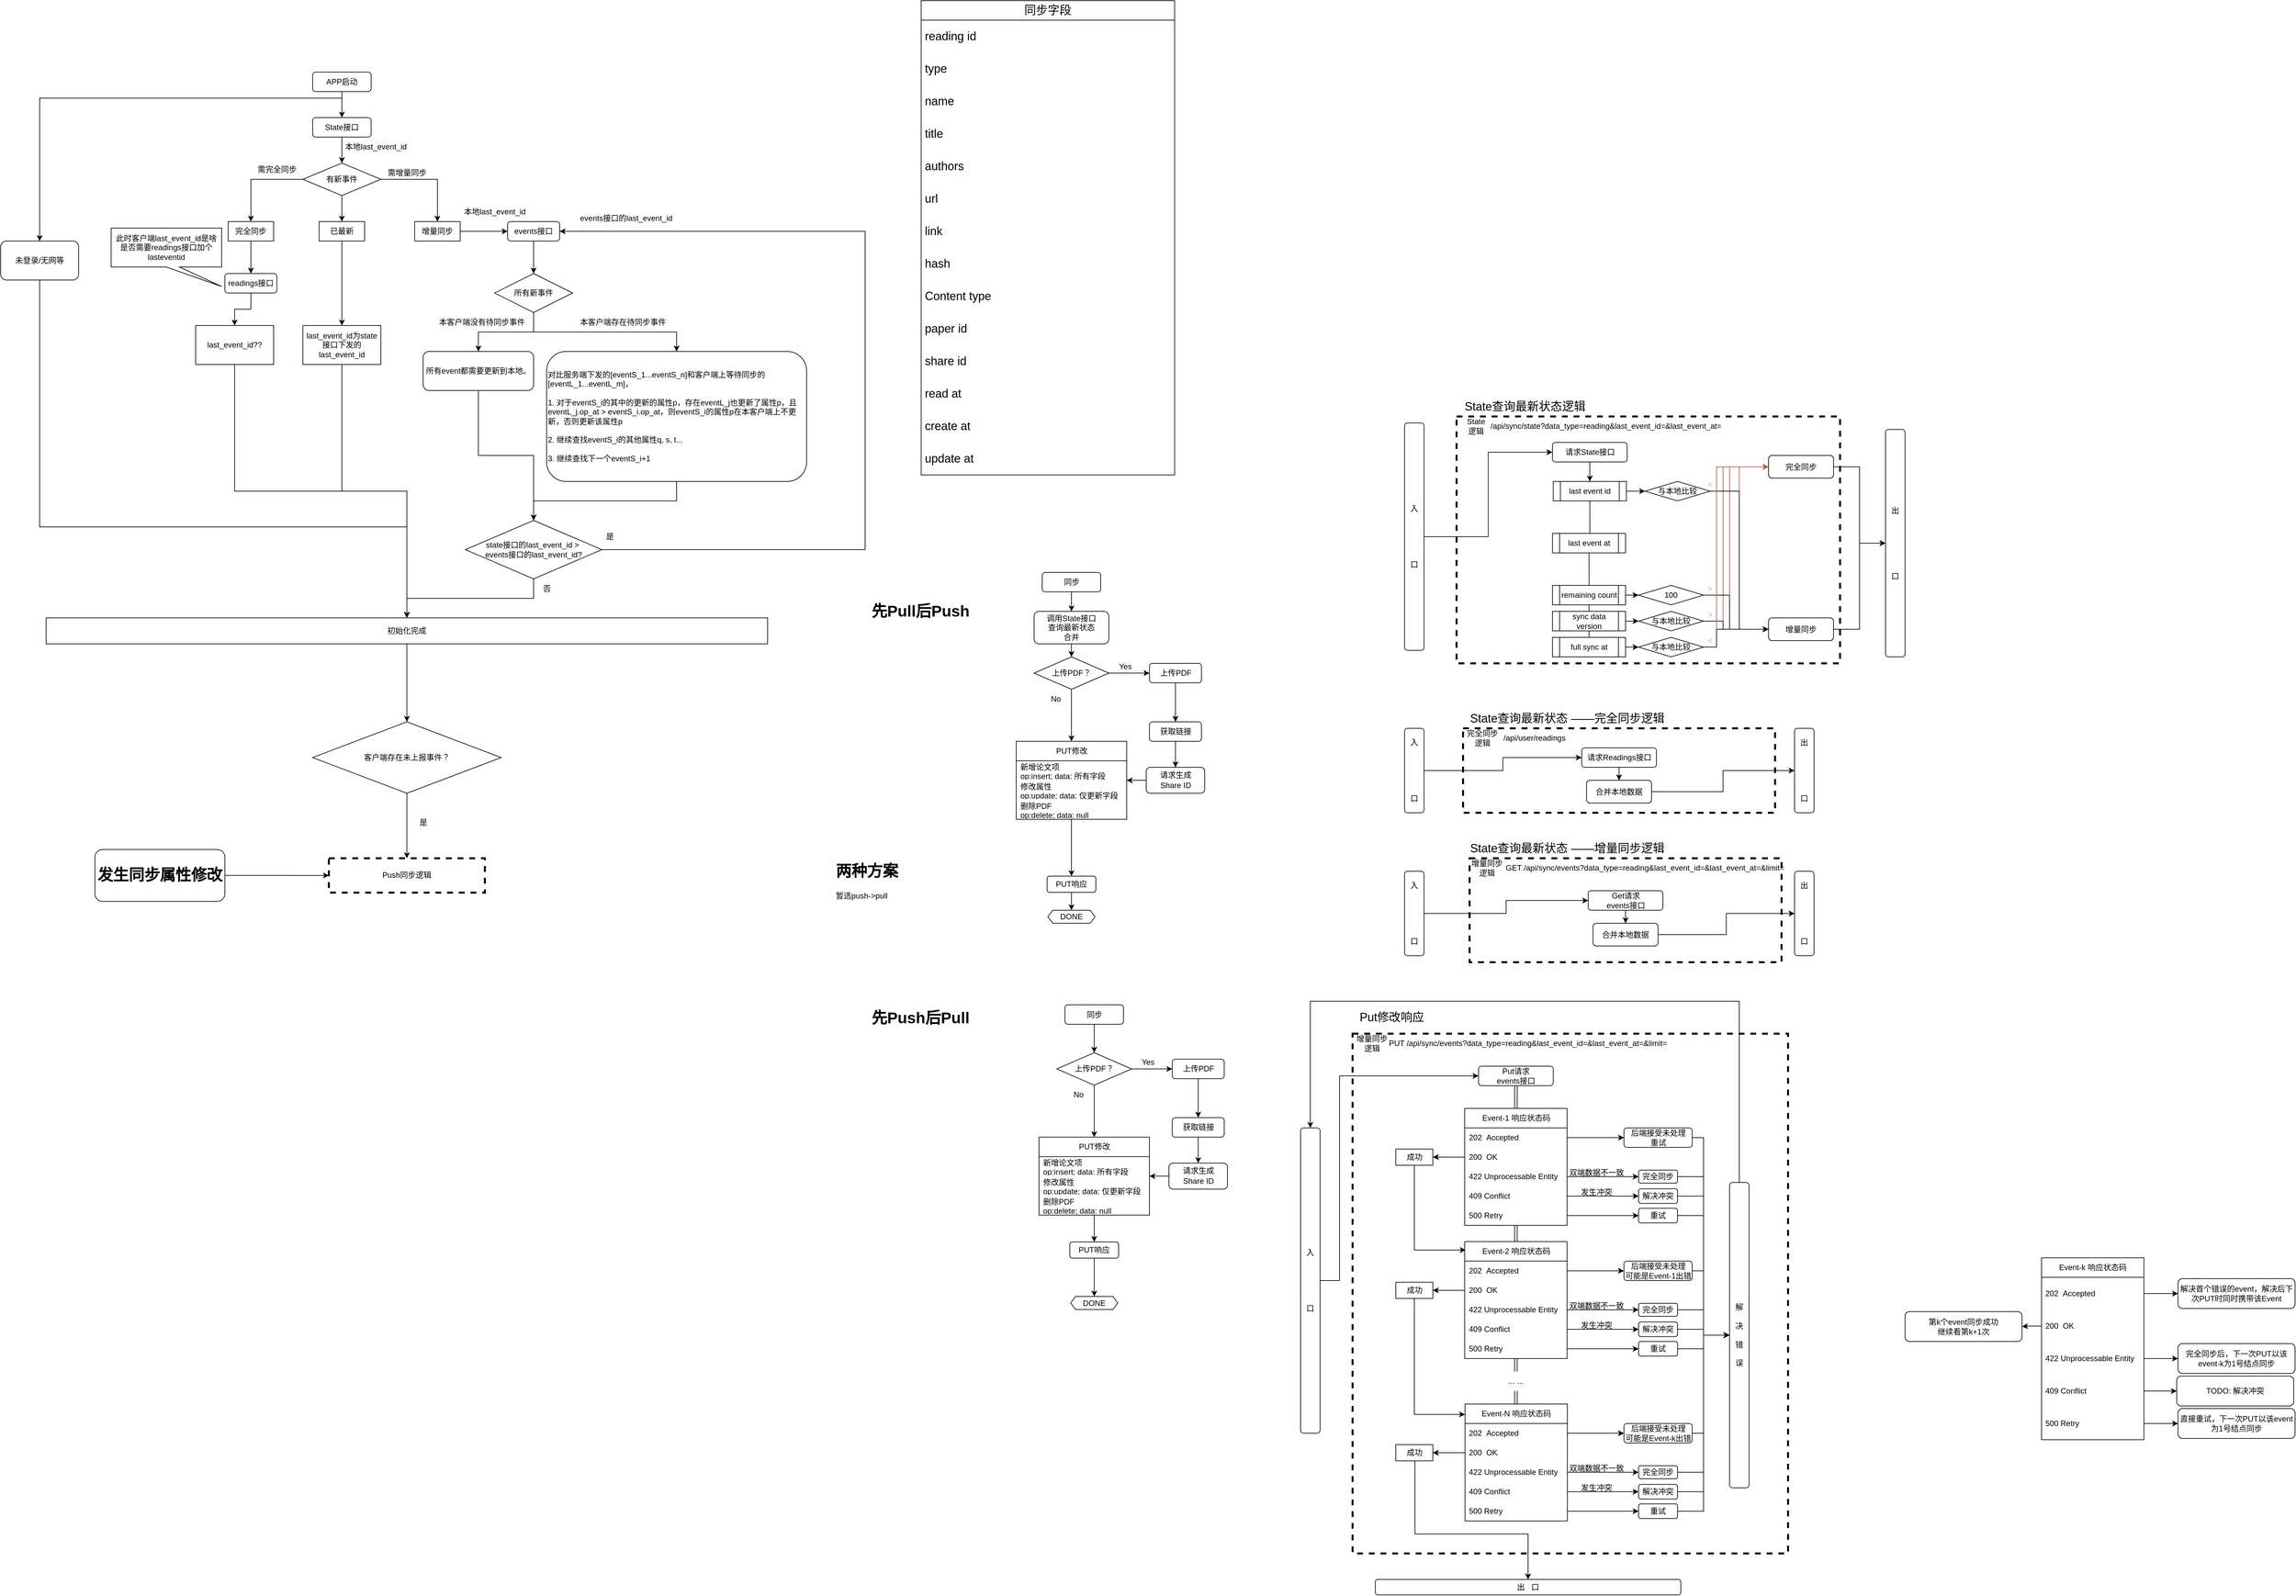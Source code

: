 <mxfile version="21.0.2" type="github">
  <diagram name="第 1 页" id="VFazVJUxJogGp5_EuSBo">
    <mxGraphModel dx="3832" dy="2627" grid="1" gridSize="10" guides="1" tooltips="1" connect="1" arrows="1" fold="1" page="1" pageScale="1" pageWidth="827" pageHeight="1169" background="none" math="0" shadow="0">
      <root>
        <mxCell id="0" />
        <mxCell id="1" parent="0" />
        <mxCell id="Jm2Hufen4dtFJxHupJbC-2" value="&lt;font style=&quot;font-size: 12px;&quot;&gt;同步&lt;/font&gt;" style="rounded=1;whiteSpace=wrap;html=1;" parent="1" vertex="1">
          <mxGeometry x="232.5" y="440" width="90" height="30" as="geometry" />
        </mxCell>
        <mxCell id="Jm2Hufen4dtFJxHupJbC-122" style="edgeStyle=orthogonalEdgeStyle;rounded=0;orthogonalLoop=1;jettySize=auto;html=1;" parent="1" source="Jm2Hufen4dtFJxHupJbC-3" target="Jm2Hufen4dtFJxHupJbC-119" edge="1">
          <mxGeometry relative="1" as="geometry" />
        </mxCell>
        <mxCell id="Jm2Hufen4dtFJxHupJbC-3" value="调用State接口&lt;br&gt;查询最新状态&lt;br&gt;合并" style="rounded=1;whiteSpace=wrap;html=1;" parent="1" vertex="1">
          <mxGeometry x="220" y="500" width="115" height="50" as="geometry" />
        </mxCell>
        <mxCell id="Jm2Hufen4dtFJxHupJbC-9" value="" style="endArrow=classic;html=1;rounded=0;exitX=0.5;exitY=1;exitDx=0;exitDy=0;entryX=0.5;entryY=0;entryDx=0;entryDy=0;" parent="1" source="Jm2Hufen4dtFJxHupJbC-2" target="Jm2Hufen4dtFJxHupJbC-3" edge="1">
          <mxGeometry width="50" height="50" relative="1" as="geometry">
            <mxPoint x="272.5" y="500" as="sourcePoint" />
            <mxPoint x="322.5" y="450" as="targetPoint" />
          </mxGeometry>
        </mxCell>
        <mxCell id="Jm2Hufen4dtFJxHupJbC-16" value="" style="rounded=0;whiteSpace=wrap;html=1;dashed=1;strokeWidth=3;strokeColor=default;fillColor=none;" parent="1" vertex="1">
          <mxGeometry x="870" y="200" width="590" height="380" as="geometry" />
        </mxCell>
        <mxCell id="Jm2Hufen4dtFJxHupJbC-17" value="State&lt;br&gt;逻辑" style="text;html=1;strokeColor=none;fillColor=none;align=center;verticalAlign=middle;whiteSpace=wrap;rounded=0;" parent="1" vertex="1">
          <mxGeometry x="870" y="200" width="60" height="30" as="geometry" />
        </mxCell>
        <mxCell id="Jm2Hufen4dtFJxHupJbC-25" style="edgeStyle=orthogonalEdgeStyle;rounded=0;orthogonalLoop=1;jettySize=auto;html=1;exitX=0.5;exitY=1;exitDx=0;exitDy=0;" parent="1" source="Jm2Hufen4dtFJxHupJbC-18" target="Jm2Hufen4dtFJxHupJbC-20" edge="1">
          <mxGeometry relative="1" as="geometry" />
        </mxCell>
        <mxCell id="Jm2Hufen4dtFJxHupJbC-18" value="请求State接口" style="rounded=1;whiteSpace=wrap;html=1;" parent="1" vertex="1">
          <mxGeometry x="1017.5" y="240" width="115" height="30" as="geometry" />
        </mxCell>
        <mxCell id="Jm2Hufen4dtFJxHupJbC-19" value="&lt;p style=&quot;text-align: start;&quot; data-pm-slice=&quot;1 1 []&quot;&gt;/api/sync/state?data_type=reading&amp;amp;last_event_id=&amp;amp;last_event_at=&lt;/p&gt;" style="text;html=1;strokeColor=none;fillColor=none;align=center;verticalAlign=middle;whiteSpace=wrap;rounded=0;" parent="1" vertex="1">
          <mxGeometry x="920" y="200" width="360" height="30" as="geometry" />
        </mxCell>
        <mxCell id="Jm2Hufen4dtFJxHupJbC-54" style="edgeStyle=orthogonalEdgeStyle;rounded=0;orthogonalLoop=1;jettySize=auto;html=1;exitX=1;exitY=0.5;exitDx=0;exitDy=0;" parent="1" source="Jm2Hufen4dtFJxHupJbC-20" target="Jm2Hufen4dtFJxHupJbC-53" edge="1">
          <mxGeometry relative="1" as="geometry" />
        </mxCell>
        <mxCell id="Jm2Hufen4dtFJxHupJbC-84" style="edgeStyle=orthogonalEdgeStyle;rounded=0;orthogonalLoop=1;jettySize=auto;html=1;entryX=0.511;entryY=0.667;entryDx=0;entryDy=0;entryPerimeter=0;" parent="1" source="Jm2Hufen4dtFJxHupJbC-20" target="Jm2Hufen4dtFJxHupJbC-21" edge="1">
          <mxGeometry relative="1" as="geometry" />
        </mxCell>
        <mxCell id="Jm2Hufen4dtFJxHupJbC-20" value="last event id" style="shape=process;whiteSpace=wrap;html=1;backgroundOutline=1;" parent="1" vertex="1">
          <mxGeometry x="1018.75" y="300" width="112.5" height="30" as="geometry" />
        </mxCell>
        <mxCell id="Jm2Hufen4dtFJxHupJbC-83" style="edgeStyle=orthogonalEdgeStyle;rounded=0;orthogonalLoop=1;jettySize=auto;html=1;exitX=0.5;exitY=1;exitDx=0;exitDy=0;entryX=0.502;entryY=0.667;entryDx=0;entryDy=0;entryPerimeter=0;" parent="1" source="Jm2Hufen4dtFJxHupJbC-21" target="Jm2Hufen4dtFJxHupJbC-22" edge="1">
          <mxGeometry relative="1" as="geometry" />
        </mxCell>
        <mxCell id="Jm2Hufen4dtFJxHupJbC-21" value="last event at" style="shape=process;whiteSpace=wrap;html=1;backgroundOutline=1;" parent="1" vertex="1">
          <mxGeometry x="1017.5" y="380" width="112.5" height="30" as="geometry" />
        </mxCell>
        <mxCell id="Jm2Hufen4dtFJxHupJbC-32" style="edgeStyle=orthogonalEdgeStyle;rounded=0;orthogonalLoop=1;jettySize=auto;html=1;exitX=0.5;exitY=1;exitDx=0;exitDy=0;" parent="1" source="Jm2Hufen4dtFJxHupJbC-22" target="Jm2Hufen4dtFJxHupJbC-23" edge="1">
          <mxGeometry relative="1" as="geometry" />
        </mxCell>
        <mxCell id="Jm2Hufen4dtFJxHupJbC-65" style="edgeStyle=orthogonalEdgeStyle;rounded=0;orthogonalLoop=1;jettySize=auto;html=1;" parent="1" source="Jm2Hufen4dtFJxHupJbC-22" target="Jm2Hufen4dtFJxHupJbC-38" edge="1">
          <mxGeometry relative="1" as="geometry" />
        </mxCell>
        <mxCell id="Jm2Hufen4dtFJxHupJbC-22" value="remaining count" style="shape=process;whiteSpace=wrap;html=1;backgroundOutline=1;" parent="1" vertex="1">
          <mxGeometry x="1017.5" y="460" width="112.5" height="30" as="geometry" />
        </mxCell>
        <mxCell id="Jm2Hufen4dtFJxHupJbC-33" style="edgeStyle=orthogonalEdgeStyle;rounded=0;orthogonalLoop=1;jettySize=auto;html=1;exitX=0.5;exitY=1;exitDx=0;exitDy=0;" parent="1" source="Jm2Hufen4dtFJxHupJbC-23" target="Jm2Hufen4dtFJxHupJbC-24" edge="1">
          <mxGeometry relative="1" as="geometry" />
        </mxCell>
        <mxCell id="Jm2Hufen4dtFJxHupJbC-69" style="edgeStyle=orthogonalEdgeStyle;rounded=0;orthogonalLoop=1;jettySize=auto;html=1;" parent="1" source="Jm2Hufen4dtFJxHupJbC-23" target="Jm2Hufen4dtFJxHupJbC-36" edge="1">
          <mxGeometry relative="1" as="geometry" />
        </mxCell>
        <mxCell id="Jm2Hufen4dtFJxHupJbC-23" value="sync data version" style="shape=process;whiteSpace=wrap;html=1;backgroundOutline=1;" parent="1" vertex="1">
          <mxGeometry x="1017.5" y="500" width="112.5" height="30" as="geometry" />
        </mxCell>
        <mxCell id="Jm2Hufen4dtFJxHupJbC-74" style="edgeStyle=orthogonalEdgeStyle;rounded=0;orthogonalLoop=1;jettySize=auto;html=1;exitX=1;exitY=0.5;exitDx=0;exitDy=0;entryX=0;entryY=0.5;entryDx=0;entryDy=0;" parent="1" source="Jm2Hufen4dtFJxHupJbC-24" target="Jm2Hufen4dtFJxHupJbC-72" edge="1">
          <mxGeometry relative="1" as="geometry" />
        </mxCell>
        <mxCell id="Jm2Hufen4dtFJxHupJbC-24" value="full sync at" style="shape=process;whiteSpace=wrap;html=1;backgroundOutline=1;" parent="1" vertex="1">
          <mxGeometry x="1017.5" y="540" width="112.5" height="30" as="geometry" />
        </mxCell>
        <mxCell id="Jm2Hufen4dtFJxHupJbC-70" style="edgeStyle=orthogonalEdgeStyle;rounded=0;orthogonalLoop=1;jettySize=auto;html=1;entryX=0;entryY=0.5;entryDx=0;entryDy=0;fillColor=#f8cecc;strokeColor=#b85450;" parent="1" source="Jm2Hufen4dtFJxHupJbC-36" target="Jm2Hufen4dtFJxHupJbC-58" edge="1">
          <mxGeometry relative="1" as="geometry">
            <Array as="points">
              <mxPoint x="1280" y="515" />
              <mxPoint x="1280" y="278" />
            </Array>
          </mxGeometry>
        </mxCell>
        <mxCell id="Jm2Hufen4dtFJxHupJbC-71" style="edgeStyle=orthogonalEdgeStyle;rounded=0;orthogonalLoop=1;jettySize=auto;html=1;exitX=1;exitY=0.5;exitDx=0;exitDy=0;entryX=0;entryY=0.5;entryDx=0;entryDy=0;" parent="1" source="Jm2Hufen4dtFJxHupJbC-36" target="Jm2Hufen4dtFJxHupJbC-59" edge="1">
          <mxGeometry relative="1" as="geometry">
            <Array as="points">
              <mxPoint x="1280" y="515" />
              <mxPoint x="1280" y="528" />
            </Array>
          </mxGeometry>
        </mxCell>
        <mxCell id="Jm2Hufen4dtFJxHupJbC-36" value="与本地比较" style="rhombus;whiteSpace=wrap;html=1;" parent="1" vertex="1">
          <mxGeometry x="1150" y="500" width="100" height="30" as="geometry" />
        </mxCell>
        <mxCell id="Jm2Hufen4dtFJxHupJbC-63" style="edgeStyle=orthogonalEdgeStyle;rounded=0;orthogonalLoop=1;jettySize=auto;html=1;entryX=0;entryY=0.5;entryDx=0;entryDy=0;fillColor=#f8cecc;strokeColor=#b85450;" parent="1" source="Jm2Hufen4dtFJxHupJbC-38" target="Jm2Hufen4dtFJxHupJbC-58" edge="1">
          <mxGeometry relative="1" as="geometry">
            <Array as="points">
              <mxPoint x="1290" y="475" />
              <mxPoint x="1290" y="278" />
            </Array>
          </mxGeometry>
        </mxCell>
        <mxCell id="Jm2Hufen4dtFJxHupJbC-64" style="edgeStyle=orthogonalEdgeStyle;rounded=0;orthogonalLoop=1;jettySize=auto;html=1;entryX=0;entryY=0.5;entryDx=0;entryDy=0;" parent="1" source="Jm2Hufen4dtFJxHupJbC-38" target="Jm2Hufen4dtFJxHupJbC-59" edge="1">
          <mxGeometry relative="1" as="geometry">
            <Array as="points">
              <mxPoint x="1290" y="475" />
              <mxPoint x="1290" y="528" />
            </Array>
          </mxGeometry>
        </mxCell>
        <mxCell id="Jm2Hufen4dtFJxHupJbC-38" value="100" style="rhombus;whiteSpace=wrap;html=1;" parent="1" vertex="1">
          <mxGeometry x="1150" y="460" width="100" height="30" as="geometry" />
        </mxCell>
        <mxCell id="Jm2Hufen4dtFJxHupJbC-60" style="edgeStyle=orthogonalEdgeStyle;rounded=0;orthogonalLoop=1;jettySize=auto;html=1;exitX=1;exitY=0.5;exitDx=0;exitDy=0;entryX=0;entryY=0.5;entryDx=0;entryDy=0;fillColor=#f8cecc;strokeColor=#b85450;" parent="1" source="Jm2Hufen4dtFJxHupJbC-53" target="Jm2Hufen4dtFJxHupJbC-58" edge="1">
          <mxGeometry relative="1" as="geometry" />
        </mxCell>
        <mxCell id="Jm2Hufen4dtFJxHupJbC-61" style="edgeStyle=orthogonalEdgeStyle;rounded=0;orthogonalLoop=1;jettySize=auto;html=1;entryX=0;entryY=0.5;entryDx=0;entryDy=0;" parent="1" source="Jm2Hufen4dtFJxHupJbC-53" target="Jm2Hufen4dtFJxHupJbC-59" edge="1">
          <mxGeometry relative="1" as="geometry" />
        </mxCell>
        <mxCell id="Jm2Hufen4dtFJxHupJbC-53" value="与本地比较" style="rhombus;whiteSpace=wrap;html=1;" parent="1" vertex="1">
          <mxGeometry x="1160" y="300" width="100" height="30" as="geometry" />
        </mxCell>
        <mxCell id="Jm2Hufen4dtFJxHupJbC-85" style="edgeStyle=orthogonalEdgeStyle;rounded=0;orthogonalLoop=1;jettySize=auto;html=1;" parent="1" source="Jm2Hufen4dtFJxHupJbC-58" target="Jm2Hufen4dtFJxHupJbC-88" edge="1">
          <mxGeometry relative="1" as="geometry">
            <mxPoint x="1530" y="277.5" as="targetPoint" />
          </mxGeometry>
        </mxCell>
        <mxCell id="Jm2Hufen4dtFJxHupJbC-58" value="完全同步" style="rounded=1;whiteSpace=wrap;html=1;" parent="1" vertex="1">
          <mxGeometry x="1350" y="260" width="100" height="35" as="geometry" />
        </mxCell>
        <mxCell id="Jm2Hufen4dtFJxHupJbC-86" style="edgeStyle=orthogonalEdgeStyle;rounded=0;orthogonalLoop=1;jettySize=auto;html=1;" parent="1" source="Jm2Hufen4dtFJxHupJbC-59" target="Jm2Hufen4dtFJxHupJbC-88" edge="1">
          <mxGeometry relative="1" as="geometry">
            <mxPoint x="1530" y="527.5" as="targetPoint" />
          </mxGeometry>
        </mxCell>
        <mxCell id="Jm2Hufen4dtFJxHupJbC-59" value="增量同步" style="rounded=1;whiteSpace=wrap;html=1;" parent="1" vertex="1">
          <mxGeometry x="1350" y="510" width="100" height="35" as="geometry" />
        </mxCell>
        <mxCell id="Jm2Hufen4dtFJxHupJbC-75" style="edgeStyle=orthogonalEdgeStyle;rounded=0;orthogonalLoop=1;jettySize=auto;html=1;exitX=1;exitY=0.5;exitDx=0;exitDy=0;entryX=0;entryY=0.5;entryDx=0;entryDy=0;fillColor=#f8cecc;strokeColor=#b85450;" parent="1" source="Jm2Hufen4dtFJxHupJbC-72" target="Jm2Hufen4dtFJxHupJbC-58" edge="1">
          <mxGeometry relative="1" as="geometry">
            <Array as="points">
              <mxPoint x="1270" y="555" />
              <mxPoint x="1270" y="278" />
            </Array>
          </mxGeometry>
        </mxCell>
        <mxCell id="Jm2Hufen4dtFJxHupJbC-76" style="edgeStyle=orthogonalEdgeStyle;rounded=0;orthogonalLoop=1;jettySize=auto;html=1;exitX=1;exitY=0.5;exitDx=0;exitDy=0;entryX=0;entryY=0.5;entryDx=0;entryDy=0;" parent="1" source="Jm2Hufen4dtFJxHupJbC-72" target="Jm2Hufen4dtFJxHupJbC-59" edge="1">
          <mxGeometry relative="1" as="geometry">
            <Array as="points">
              <mxPoint x="1270" y="555" />
              <mxPoint x="1270" y="528" />
            </Array>
          </mxGeometry>
        </mxCell>
        <mxCell id="Jm2Hufen4dtFJxHupJbC-72" value="与本地比较" style="rhombus;whiteSpace=wrap;html=1;" parent="1" vertex="1">
          <mxGeometry x="1150" y="540" width="100" height="30" as="geometry" />
        </mxCell>
        <mxCell id="Jm2Hufen4dtFJxHupJbC-77" value="&lt;font color=&quot;#ff9999&quot;&gt;&amp;lt;&lt;/font&gt;" style="text;html=1;strokeColor=none;fillColor=none;align=center;verticalAlign=middle;whiteSpace=wrap;rounded=0;" parent="1" vertex="1">
          <mxGeometry x="1230" y="530" width="60" height="30" as="geometry" />
        </mxCell>
        <mxCell id="Jm2Hufen4dtFJxHupJbC-80" value="&lt;font color=&quot;#ff9999&quot;&gt;&amp;gt;&lt;/font&gt;" style="text;html=1;strokeColor=none;fillColor=none;align=center;verticalAlign=middle;whiteSpace=wrap;rounded=0;" parent="1" vertex="1">
          <mxGeometry x="1230" y="490" width="60" height="30" as="geometry" />
        </mxCell>
        <mxCell id="Jm2Hufen4dtFJxHupJbC-81" value="&lt;font color=&quot;#ff9999&quot;&gt;&amp;gt;&lt;/font&gt;" style="text;html=1;strokeColor=none;fillColor=none;align=center;verticalAlign=middle;whiteSpace=wrap;rounded=0;" parent="1" vertex="1">
          <mxGeometry x="1230" y="450" width="60" height="30" as="geometry" />
        </mxCell>
        <mxCell id="Jm2Hufen4dtFJxHupJbC-82" value="&lt;font color=&quot;#ff9999&quot;&gt;&amp;lt;&lt;/font&gt;" style="text;html=1;strokeColor=none;fillColor=none;align=center;verticalAlign=middle;whiteSpace=wrap;rounded=0;" parent="1" vertex="1">
          <mxGeometry x="1230" y="290" width="60" height="30" as="geometry" />
        </mxCell>
        <mxCell id="Jm2Hufen4dtFJxHupJbC-88" value="出&lt;br&gt;&lt;br&gt;&lt;br&gt;&lt;br&gt;&lt;br&gt;&lt;br&gt;&lt;br&gt;口" style="rounded=1;whiteSpace=wrap;html=1;" parent="1" vertex="1">
          <mxGeometry x="1530" y="220" width="30" height="350" as="geometry" />
        </mxCell>
        <mxCell id="Jm2Hufen4dtFJxHupJbC-90" style="edgeStyle=orthogonalEdgeStyle;rounded=0;orthogonalLoop=1;jettySize=auto;html=1;entryX=0;entryY=0.5;entryDx=0;entryDy=0;" parent="1" source="Jm2Hufen4dtFJxHupJbC-89" target="Jm2Hufen4dtFJxHupJbC-18" edge="1">
          <mxGeometry relative="1" as="geometry" />
        </mxCell>
        <mxCell id="Jm2Hufen4dtFJxHupJbC-89" value="入&lt;br&gt;&lt;br&gt;&lt;br&gt;&lt;br&gt;&lt;br&gt;&lt;br&gt;口" style="rounded=1;whiteSpace=wrap;html=1;" parent="1" vertex="1">
          <mxGeometry x="790" y="210" width="30" height="350" as="geometry" />
        </mxCell>
        <mxCell id="Jm2Hufen4dtFJxHupJbC-93" value="" style="rounded=0;whiteSpace=wrap;html=1;dashed=1;strokeWidth=3;strokeColor=default;fillColor=none;" parent="1" vertex="1">
          <mxGeometry x="880" y="680" width="480" height="130" as="geometry" />
        </mxCell>
        <mxCell id="Jm2Hufen4dtFJxHupJbC-94" value="完全同步&lt;br&gt;逻辑" style="text;html=1;strokeColor=none;fillColor=none;align=center;verticalAlign=middle;whiteSpace=wrap;rounded=0;" parent="1" vertex="1">
          <mxGeometry x="880" y="680" width="60" height="30" as="geometry" />
        </mxCell>
        <mxCell id="Jm2Hufen4dtFJxHupJbC-95" value="&lt;p style=&quot;text-align: start;&quot; data-pm-slice=&quot;1 1 []&quot;&gt;/api/user/readings&lt;/p&gt;" style="text;html=1;strokeColor=none;fillColor=none;align=center;verticalAlign=middle;whiteSpace=wrap;rounded=0;" parent="1" vertex="1">
          <mxGeometry x="930" y="680" width="120" height="30" as="geometry" />
        </mxCell>
        <mxCell id="Jm2Hufen4dtFJxHupJbC-96" value="" style="rounded=0;whiteSpace=wrap;html=1;dashed=1;strokeWidth=3;strokeColor=default;fillColor=none;" parent="1" vertex="1">
          <mxGeometry x="890" y="880" width="480" height="160" as="geometry" />
        </mxCell>
        <mxCell id="Jm2Hufen4dtFJxHupJbC-97" value="增量同步&lt;br&gt;逻辑" style="text;html=1;strokeColor=none;fillColor=none;align=center;verticalAlign=middle;whiteSpace=wrap;rounded=0;" parent="1" vertex="1">
          <mxGeometry x="887" y="880" width="60" height="30" as="geometry" />
        </mxCell>
        <mxCell id="Jm2Hufen4dtFJxHupJbC-98" value="&lt;p style=&quot;text-align: start;&quot; data-pm-slice=&quot;1 1 []&quot;&gt;GET /api/sync/events?data_type=reading&amp;amp;last_event_id=&amp;amp;last_event_at=&amp;amp;limit=&lt;/p&gt;" style="text;html=1;strokeColor=none;fillColor=none;align=center;verticalAlign=middle;whiteSpace=wrap;rounded=0;" parent="1" vertex="1">
          <mxGeometry x="930" y="880" width="460" height="30" as="geometry" />
        </mxCell>
        <mxCell id="Jm2Hufen4dtFJxHupJbC-104" style="edgeStyle=orthogonalEdgeStyle;rounded=0;orthogonalLoop=1;jettySize=auto;html=1;exitX=0.5;exitY=1;exitDx=0;exitDy=0;" parent="1" source="Jm2Hufen4dtFJxHupJbC-100" target="Jm2Hufen4dtFJxHupJbC-103" edge="1">
          <mxGeometry relative="1" as="geometry" />
        </mxCell>
        <mxCell id="Jm2Hufen4dtFJxHupJbC-100" value="请求Readings接口" style="rounded=1;whiteSpace=wrap;html=1;" parent="1" vertex="1">
          <mxGeometry x="1062.5" y="710" width="115" height="30" as="geometry" />
        </mxCell>
        <mxCell id="Jm2Hufen4dtFJxHupJbC-101" style="edgeStyle=orthogonalEdgeStyle;rounded=0;orthogonalLoop=1;jettySize=auto;html=1;entryX=0;entryY=0.5;entryDx=0;entryDy=0;" parent="1" source="Jm2Hufen4dtFJxHupJbC-102" target="Jm2Hufen4dtFJxHupJbC-100" edge="1">
          <mxGeometry relative="1" as="geometry" />
        </mxCell>
        <mxCell id="Jm2Hufen4dtFJxHupJbC-102" value="入&lt;br&gt;&lt;br&gt;&lt;br&gt;&lt;br&gt;&lt;br&gt;&lt;br&gt;口" style="rounded=1;whiteSpace=wrap;html=1;" parent="1" vertex="1">
          <mxGeometry x="790" y="680" width="30" height="130" as="geometry" />
        </mxCell>
        <mxCell id="Jm2Hufen4dtFJxHupJbC-107" style="edgeStyle=orthogonalEdgeStyle;rounded=0;orthogonalLoop=1;jettySize=auto;html=1;entryX=0;entryY=0.5;entryDx=0;entryDy=0;" parent="1" source="Jm2Hufen4dtFJxHupJbC-103" target="Jm2Hufen4dtFJxHupJbC-106" edge="1">
          <mxGeometry relative="1" as="geometry" />
        </mxCell>
        <mxCell id="Jm2Hufen4dtFJxHupJbC-103" value="合并本地数据" style="rounded=1;whiteSpace=wrap;html=1;" parent="1" vertex="1">
          <mxGeometry x="1070" y="760" width="100" height="35" as="geometry" />
        </mxCell>
        <mxCell id="Jm2Hufen4dtFJxHupJbC-106" value="出&lt;br&gt;&lt;br&gt;&lt;br&gt;&lt;br&gt;&lt;br&gt;&lt;br&gt;口" style="rounded=1;whiteSpace=wrap;html=1;" parent="1" vertex="1">
          <mxGeometry x="1390" y="680" width="30" height="130" as="geometry" />
        </mxCell>
        <mxCell id="Jm2Hufen4dtFJxHupJbC-109" style="edgeStyle=orthogonalEdgeStyle;rounded=0;orthogonalLoop=1;jettySize=auto;html=1;exitX=0.5;exitY=1;exitDx=0;exitDy=0;" parent="1" source="Jm2Hufen4dtFJxHupJbC-110" target="Jm2Hufen4dtFJxHupJbC-114" edge="1">
          <mxGeometry relative="1" as="geometry" />
        </mxCell>
        <mxCell id="Jm2Hufen4dtFJxHupJbC-110" value="Get请求&lt;br&gt;events接口" style="rounded=1;whiteSpace=wrap;html=1;" parent="1" vertex="1">
          <mxGeometry x="1072.5" y="930" width="115" height="30" as="geometry" />
        </mxCell>
        <mxCell id="Jm2Hufen4dtFJxHupJbC-111" style="edgeStyle=orthogonalEdgeStyle;rounded=0;orthogonalLoop=1;jettySize=auto;html=1;entryX=0;entryY=0.5;entryDx=0;entryDy=0;" parent="1" source="Jm2Hufen4dtFJxHupJbC-112" target="Jm2Hufen4dtFJxHupJbC-110" edge="1">
          <mxGeometry relative="1" as="geometry" />
        </mxCell>
        <mxCell id="Jm2Hufen4dtFJxHupJbC-112" value="入&lt;br&gt;&lt;br&gt;&lt;br&gt;&lt;br&gt;&lt;br&gt;&lt;br&gt;口" style="rounded=1;whiteSpace=wrap;html=1;" parent="1" vertex="1">
          <mxGeometry x="790" y="900" width="30" height="130" as="geometry" />
        </mxCell>
        <mxCell id="Jm2Hufen4dtFJxHupJbC-113" style="edgeStyle=orthogonalEdgeStyle;rounded=0;orthogonalLoop=1;jettySize=auto;html=1;entryX=0;entryY=0.5;entryDx=0;entryDy=0;" parent="1" source="Jm2Hufen4dtFJxHupJbC-114" target="Jm2Hufen4dtFJxHupJbC-115" edge="1">
          <mxGeometry relative="1" as="geometry" />
        </mxCell>
        <mxCell id="Jm2Hufen4dtFJxHupJbC-114" value="合并本地数据" style="rounded=1;whiteSpace=wrap;html=1;" parent="1" vertex="1">
          <mxGeometry x="1080" y="980" width="100" height="35" as="geometry" />
        </mxCell>
        <mxCell id="Jm2Hufen4dtFJxHupJbC-115" value="出&lt;br&gt;&lt;br&gt;&lt;br&gt;&lt;br&gt;&lt;br&gt;&lt;br&gt;口" style="rounded=1;whiteSpace=wrap;html=1;" parent="1" vertex="1">
          <mxGeometry x="1390" y="900" width="30" height="130" as="geometry" />
        </mxCell>
        <mxCell id="Jm2Hufen4dtFJxHupJbC-123" style="edgeStyle=orthogonalEdgeStyle;rounded=0;orthogonalLoop=1;jettySize=auto;html=1;entryX=0.5;entryY=0;entryDx=0;entryDy=0;" parent="1" source="Jm2Hufen4dtFJxHupJbC-119" target="XDoq-C1qo8DsWmTua-bT-7" edge="1">
          <mxGeometry relative="1" as="geometry">
            <mxPoint x="277.5" y="755" as="targetPoint" />
          </mxGeometry>
        </mxCell>
        <mxCell id="Jm2Hufen4dtFJxHupJbC-129" style="edgeStyle=orthogonalEdgeStyle;rounded=0;orthogonalLoop=1;jettySize=auto;html=1;entryX=0;entryY=0.5;entryDx=0;entryDy=0;" parent="1" source="Jm2Hufen4dtFJxHupJbC-119" target="Jm2Hufen4dtFJxHupJbC-124" edge="1">
          <mxGeometry relative="1" as="geometry" />
        </mxCell>
        <mxCell id="Jm2Hufen4dtFJxHupJbC-119" value="上传PDF？" style="rhombus;whiteSpace=wrap;html=1;" parent="1" vertex="1">
          <mxGeometry x="220" y="570" width="115" height="50" as="geometry" />
        </mxCell>
        <mxCell id="Jm2Hufen4dtFJxHupJbC-127" style="edgeStyle=orthogonalEdgeStyle;rounded=0;orthogonalLoop=1;jettySize=auto;html=1;" parent="1" source="Jm2Hufen4dtFJxHupJbC-124" target="Jm2Hufen4dtFJxHupJbC-125" edge="1">
          <mxGeometry relative="1" as="geometry" />
        </mxCell>
        <mxCell id="Jm2Hufen4dtFJxHupJbC-124" value="&lt;p style=&quot;line-height: 30%;&quot; data-pm-slice=&quot;1 1 []&quot;&gt;上传PDF&lt;/p&gt;" style="rounded=1;whiteSpace=wrap;html=1;align=center;" parent="1" vertex="1">
          <mxGeometry x="397.5" y="580" width="80" height="30" as="geometry" />
        </mxCell>
        <mxCell id="Jm2Hufen4dtFJxHupJbC-128" style="edgeStyle=orthogonalEdgeStyle;rounded=0;orthogonalLoop=1;jettySize=auto;html=1;exitX=0.5;exitY=1;exitDx=0;exitDy=0;" parent="1" source="Jm2Hufen4dtFJxHupJbC-125" target="Jm2Hufen4dtFJxHupJbC-126" edge="1">
          <mxGeometry relative="1" as="geometry" />
        </mxCell>
        <mxCell id="Jm2Hufen4dtFJxHupJbC-125" value="&lt;p style=&quot;line-height: 30%;&quot; data-pm-slice=&quot;1 1 []&quot;&gt;获取链接&lt;/p&gt;" style="rounded=1;whiteSpace=wrap;html=1;align=center;" parent="1" vertex="1">
          <mxGeometry x="397.5" y="670" width="80" height="30" as="geometry" />
        </mxCell>
        <mxCell id="Jm2Hufen4dtFJxHupJbC-130" style="edgeStyle=orthogonalEdgeStyle;rounded=0;orthogonalLoop=1;jettySize=auto;html=1;" parent="1" source="Jm2Hufen4dtFJxHupJbC-126" target="XDoq-C1qo8DsWmTua-bT-7" edge="1">
          <mxGeometry relative="1" as="geometry">
            <mxPoint x="347.5" y="775" as="targetPoint" />
          </mxGeometry>
        </mxCell>
        <mxCell id="Jm2Hufen4dtFJxHupJbC-126" value="&lt;p style=&quot;line-height: 30%;&quot; data-pm-slice=&quot;1 1 []&quot;&gt;请求生成&lt;/p&gt;&lt;p style=&quot;line-height: 30%;&quot; data-pm-slice=&quot;1 1 []&quot;&gt;Share ID&lt;/p&gt;" style="rounded=1;whiteSpace=wrap;html=1;align=center;" parent="1" vertex="1">
          <mxGeometry x="392.5" y="740" width="90" height="40" as="geometry" />
        </mxCell>
        <mxCell id="Jm2Hufen4dtFJxHupJbC-131" value="Yes" style="text;html=1;align=center;verticalAlign=middle;resizable=0;points=[];autosize=1;strokeColor=none;fillColor=none;" parent="1" vertex="1">
          <mxGeometry x="340" y="570" width="40" height="30" as="geometry" />
        </mxCell>
        <mxCell id="Jm2Hufen4dtFJxHupJbC-132" value="No" style="text;html=1;align=center;verticalAlign=middle;resizable=0;points=[];autosize=1;strokeColor=none;fillColor=none;" parent="1" vertex="1">
          <mxGeometry x="232.5" y="620" width="40" height="30" as="geometry" />
        </mxCell>
        <mxCell id="Jm2Hufen4dtFJxHupJbC-133" value="&lt;font style=&quot;font-size: 18px;&quot;&gt;State查询最新状态逻辑&lt;/font&gt;" style="text;html=1;align=center;verticalAlign=middle;resizable=0;points=[];autosize=1;strokeColor=none;fillColor=none;" parent="1" vertex="1">
          <mxGeometry x="870" y="170" width="210" height="30" as="geometry" />
        </mxCell>
        <mxCell id="Jm2Hufen4dtFJxHupJbC-134" value="&lt;font style=&quot;font-size: 18px;&quot;&gt;State查询最新状态 ——完全同步逻辑&lt;/font&gt;" style="text;html=1;align=center;verticalAlign=middle;resizable=0;points=[];autosize=1;strokeColor=none;fillColor=none;" parent="1" vertex="1">
          <mxGeometry x="880" y="650" width="320" height="30" as="geometry" />
        </mxCell>
        <mxCell id="Jm2Hufen4dtFJxHupJbC-135" value="&lt;font style=&quot;font-size: 18px;&quot;&gt;State查询最新状态 ——增量同步逻辑&lt;/font&gt;" style="text;html=1;align=center;verticalAlign=middle;resizable=0;points=[];autosize=1;strokeColor=none;fillColor=none;" parent="1" vertex="1">
          <mxGeometry x="880" y="850" width="320" height="30" as="geometry" />
        </mxCell>
        <mxCell id="Jm2Hufen4dtFJxHupJbC-136" value="" style="rounded=0;whiteSpace=wrap;html=1;dashed=1;strokeWidth=3;strokeColor=default;fillColor=none;" parent="1" vertex="1">
          <mxGeometry x="710" y="1150" width="670" height="800" as="geometry" />
        </mxCell>
        <mxCell id="Jm2Hufen4dtFJxHupJbC-137" value="增量同步&lt;br&gt;逻辑" style="text;html=1;strokeColor=none;fillColor=none;align=center;verticalAlign=middle;whiteSpace=wrap;rounded=0;" parent="1" vertex="1">
          <mxGeometry x="710" y="1150" width="60" height="30" as="geometry" />
        </mxCell>
        <mxCell id="Jm2Hufen4dtFJxHupJbC-138" value="&lt;p style=&quot;text-align: start;&quot; data-pm-slice=&quot;1 1 []&quot;&gt;PUT /api/sync/events?data_type=reading&amp;amp;last_event_id=&amp;amp;last_event_at=&amp;amp;limit=&lt;/p&gt;" style="text;html=1;strokeColor=none;fillColor=none;align=center;verticalAlign=middle;whiteSpace=wrap;rounded=0;" parent="1" vertex="1">
          <mxGeometry x="760" y="1150" width="440" height="30" as="geometry" />
        </mxCell>
        <mxCell id="Jm2Hufen4dtFJxHupJbC-157" style="edgeStyle=orthogonalEdgeStyle;rounded=0;orthogonalLoop=1;jettySize=auto;html=1;shape=link;" parent="1" source="Jm2Hufen4dtFJxHupJbC-140" target="Jm2Hufen4dtFJxHupJbC-149" edge="1">
          <mxGeometry relative="1" as="geometry" />
        </mxCell>
        <mxCell id="Jm2Hufen4dtFJxHupJbC-140" value="Put请求&lt;br&gt;events接口" style="rounded=1;whiteSpace=wrap;html=1;" parent="1" vertex="1">
          <mxGeometry x="903.75" y="1200" width="115" height="30" as="geometry" />
        </mxCell>
        <mxCell id="Jm2Hufen4dtFJxHupJbC-278" style="edgeStyle=orthogonalEdgeStyle;rounded=0;orthogonalLoop=1;jettySize=auto;html=1;entryX=0;entryY=0.5;entryDx=0;entryDy=0;" parent="1" source="Jm2Hufen4dtFJxHupJbC-142" target="Jm2Hufen4dtFJxHupJbC-140" edge="1">
          <mxGeometry relative="1" as="geometry">
            <Array as="points">
              <mxPoint x="690" y="1530" />
              <mxPoint x="690" y="1215" />
            </Array>
          </mxGeometry>
        </mxCell>
        <mxCell id="Jm2Hufen4dtFJxHupJbC-142" value="入&lt;br&gt;&lt;br&gt;&lt;br&gt;&lt;br&gt;&lt;br&gt;&lt;br&gt;口" style="rounded=1;whiteSpace=wrap;html=1;" parent="1" vertex="1">
          <mxGeometry x="630" y="1295" width="30" height="470" as="geometry" />
        </mxCell>
        <mxCell id="Jm2Hufen4dtFJxHupJbC-146" value="&lt;font style=&quot;font-size: 18px;&quot;&gt;Put修改响应&lt;/font&gt;" style="text;html=1;align=center;verticalAlign=middle;resizable=0;points=[];autosize=1;strokeColor=none;fillColor=none;" parent="1" vertex="1">
          <mxGeometry x="710" y="1110" width="120" height="30" as="geometry" />
        </mxCell>
        <mxCell id="Jm2Hufen4dtFJxHupJbC-213" style="edgeStyle=orthogonalEdgeStyle;rounded=0;orthogonalLoop=1;jettySize=auto;html=1;shape=link;" parent="1" source="Jm2Hufen4dtFJxHupJbC-149" target="Jm2Hufen4dtFJxHupJbC-199" edge="1">
          <mxGeometry relative="1" as="geometry" />
        </mxCell>
        <mxCell id="Jm2Hufen4dtFJxHupJbC-149" value="Event-1 响应状态码" style="swimlane;fontStyle=0;childLayout=stackLayout;horizontal=1;startSize=30;horizontalStack=0;resizeParent=1;resizeParentMax=0;resizeLast=0;collapsible=1;marginBottom=0;whiteSpace=wrap;html=1;" parent="1" vertex="1">
          <mxGeometry x="882.5" y="1265" width="157.5" height="180" as="geometry">
            <mxRectangle x="890" y="1400" width="100" height="30" as="alternateBounds" />
          </mxGeometry>
        </mxCell>
        <mxCell id="Jm2Hufen4dtFJxHupJbC-150" value="202 &amp;nbsp;Accepted&lt;br&gt;" style="text;strokeColor=none;fillColor=none;align=left;verticalAlign=middle;spacingLeft=4;spacingRight=4;overflow=hidden;points=[[0,0.5],[1,0.5]];portConstraint=eastwest;rotatable=0;whiteSpace=wrap;html=1;" parent="Jm2Hufen4dtFJxHupJbC-149" vertex="1">
          <mxGeometry y="30" width="157.5" height="30" as="geometry" />
        </mxCell>
        <mxCell id="Jm2Hufen4dtFJxHupJbC-151" value="200 &amp;nbsp;OK" style="text;strokeColor=none;fillColor=none;align=left;verticalAlign=middle;spacingLeft=4;spacingRight=4;overflow=hidden;points=[[0,0.5],[1,0.5]];portConstraint=eastwest;rotatable=0;whiteSpace=wrap;html=1;" parent="Jm2Hufen4dtFJxHupJbC-149" vertex="1">
          <mxGeometry y="60" width="157.5" height="30" as="geometry" />
        </mxCell>
        <mxCell id="Jm2Hufen4dtFJxHupJbC-155" value="422 Unprocessable Entity" style="text;strokeColor=none;fillColor=none;align=left;verticalAlign=middle;spacingLeft=4;spacingRight=4;overflow=hidden;points=[[0,0.5],[1,0.5]];portConstraint=eastwest;rotatable=0;whiteSpace=wrap;html=1;" parent="Jm2Hufen4dtFJxHupJbC-149" vertex="1">
          <mxGeometry y="90" width="157.5" height="30" as="geometry" />
        </mxCell>
        <mxCell id="Jm2Hufen4dtFJxHupJbC-152" value="409 Conflict" style="text;strokeColor=none;fillColor=none;align=left;verticalAlign=middle;spacingLeft=4;spacingRight=4;overflow=hidden;points=[[0,0.5],[1,0.5]];portConstraint=eastwest;rotatable=0;whiteSpace=wrap;html=1;" parent="Jm2Hufen4dtFJxHupJbC-149" vertex="1">
          <mxGeometry y="120" width="157.5" height="30" as="geometry" />
        </mxCell>
        <mxCell id="Jm2Hufen4dtFJxHupJbC-154" value="500 Retry" style="text;strokeColor=none;fillColor=none;align=left;verticalAlign=middle;spacingLeft=4;spacingRight=4;overflow=hidden;points=[[0,0.5],[1,0.5]];portConstraint=eastwest;rotatable=0;whiteSpace=wrap;html=1;" parent="Jm2Hufen4dtFJxHupJbC-149" vertex="1">
          <mxGeometry y="150" width="157.5" height="30" as="geometry" />
        </mxCell>
        <mxCell id="Jm2Hufen4dtFJxHupJbC-214" style="edgeStyle=orthogonalEdgeStyle;rounded=0;orthogonalLoop=1;jettySize=auto;html=1;exitX=0.5;exitY=1;exitDx=0;exitDy=0;entryX=0.01;entryY=0.072;entryDx=0;entryDy=0;entryPerimeter=0;" parent="1" source="Jm2Hufen4dtFJxHupJbC-179" target="Jm2Hufen4dtFJxHupJbC-199" edge="1">
          <mxGeometry relative="1" as="geometry">
            <Array as="points">
              <mxPoint x="805" y="1483" />
            </Array>
          </mxGeometry>
        </mxCell>
        <mxCell id="Jm2Hufen4dtFJxHupJbC-179" value="成功" style="rounded=0;whiteSpace=wrap;html=1;" parent="1" vertex="1">
          <mxGeometry x="776.5" y="1327.5" width="57" height="25" as="geometry" />
        </mxCell>
        <mxCell id="Jm2Hufen4dtFJxHupJbC-275" style="edgeStyle=orthogonalEdgeStyle;rounded=0;orthogonalLoop=1;jettySize=auto;html=1;exitX=1;exitY=0.5;exitDx=0;exitDy=0;entryX=0;entryY=0.5;entryDx=0;entryDy=0;" parent="1" source="Jm2Hufen4dtFJxHupJbC-182" target="Jm2Hufen4dtFJxHupJbC-262" edge="1">
          <mxGeometry relative="1" as="geometry" />
        </mxCell>
        <mxCell id="Jm2Hufen4dtFJxHupJbC-182" value="完全同步" style="rounded=1;whiteSpace=wrap;html=1;" parent="1" vertex="1">
          <mxGeometry x="1150" y="1360" width="60" height="20" as="geometry" />
        </mxCell>
        <mxCell id="Jm2Hufen4dtFJxHupJbC-183" style="edgeStyle=orthogonalEdgeStyle;rounded=0;orthogonalLoop=1;jettySize=auto;html=1;exitX=1;exitY=0.5;exitDx=0;exitDy=0;" parent="1" source="Jm2Hufen4dtFJxHupJbC-155" target="Jm2Hufen4dtFJxHupJbC-182" edge="1">
          <mxGeometry relative="1" as="geometry" />
        </mxCell>
        <mxCell id="Jm2Hufen4dtFJxHupJbC-184" value="双端数据不一致" style="text;html=1;align=center;verticalAlign=middle;resizable=0;points=[];autosize=1;strokeColor=none;fillColor=none;" parent="1" vertex="1">
          <mxGeometry x="1030" y="1349" width="110" height="30" as="geometry" />
        </mxCell>
        <mxCell id="Jm2Hufen4dtFJxHupJbC-267" style="edgeStyle=orthogonalEdgeStyle;rounded=0;orthogonalLoop=1;jettySize=auto;html=1;exitX=1;exitY=0.5;exitDx=0;exitDy=0;entryX=0;entryY=0.5;entryDx=0;entryDy=0;" parent="1" source="Jm2Hufen4dtFJxHupJbC-186" target="Jm2Hufen4dtFJxHupJbC-262" edge="1">
          <mxGeometry relative="1" as="geometry" />
        </mxCell>
        <mxCell id="Jm2Hufen4dtFJxHupJbC-186" value="重试" style="rounded=1;whiteSpace=wrap;html=1;" parent="1" vertex="1">
          <mxGeometry x="1150" y="1418.75" width="60" height="22.5" as="geometry" />
        </mxCell>
        <mxCell id="Jm2Hufen4dtFJxHupJbC-187" style="edgeStyle=orthogonalEdgeStyle;rounded=0;orthogonalLoop=1;jettySize=auto;html=1;exitX=1;exitY=0.5;exitDx=0;exitDy=0;" parent="1" source="Jm2Hufen4dtFJxHupJbC-154" target="Jm2Hufen4dtFJxHupJbC-186" edge="1">
          <mxGeometry relative="1" as="geometry" />
        </mxCell>
        <mxCell id="Jm2Hufen4dtFJxHupJbC-197" style="edgeStyle=orthogonalEdgeStyle;rounded=0;orthogonalLoop=1;jettySize=auto;html=1;exitX=0;exitY=0.5;exitDx=0;exitDy=0;" parent="1" source="Jm2Hufen4dtFJxHupJbC-151" target="Jm2Hufen4dtFJxHupJbC-179" edge="1">
          <mxGeometry relative="1" as="geometry" />
        </mxCell>
        <mxCell id="Jm2Hufen4dtFJxHupJbC-233" style="edgeStyle=orthogonalEdgeStyle;rounded=0;orthogonalLoop=1;jettySize=auto;html=1;shape=link;" parent="1" source="Jm2Hufen4dtFJxHupJbC-199" target="Jm2Hufen4dtFJxHupJbC-230" edge="1">
          <mxGeometry relative="1" as="geometry" />
        </mxCell>
        <mxCell id="Jm2Hufen4dtFJxHupJbC-199" value="Event-2 响应状态码" style="swimlane;fontStyle=0;childLayout=stackLayout;horizontal=1;startSize=30;horizontalStack=0;resizeParent=1;resizeParentMax=0;resizeLast=0;collapsible=1;marginBottom=0;whiteSpace=wrap;html=1;" parent="1" vertex="1">
          <mxGeometry x="882.5" y="1470" width="157.5" height="180" as="geometry">
            <mxRectangle x="890" y="1400" width="100" height="30" as="alternateBounds" />
          </mxGeometry>
        </mxCell>
        <mxCell id="Jm2Hufen4dtFJxHupJbC-200" value="202 &amp;nbsp;Accepted&lt;br&gt;" style="text;strokeColor=none;fillColor=none;align=left;verticalAlign=middle;spacingLeft=4;spacingRight=4;overflow=hidden;points=[[0,0.5],[1,0.5]];portConstraint=eastwest;rotatable=0;whiteSpace=wrap;html=1;" parent="Jm2Hufen4dtFJxHupJbC-199" vertex="1">
          <mxGeometry y="30" width="157.5" height="30" as="geometry" />
        </mxCell>
        <mxCell id="Jm2Hufen4dtFJxHupJbC-201" value="200 &amp;nbsp;OK" style="text;strokeColor=none;fillColor=none;align=left;verticalAlign=middle;spacingLeft=4;spacingRight=4;overflow=hidden;points=[[0,0.5],[1,0.5]];portConstraint=eastwest;rotatable=0;whiteSpace=wrap;html=1;" parent="Jm2Hufen4dtFJxHupJbC-199" vertex="1">
          <mxGeometry y="60" width="157.5" height="30" as="geometry" />
        </mxCell>
        <mxCell id="Jm2Hufen4dtFJxHupJbC-202" value="422 Unprocessable Entity" style="text;strokeColor=none;fillColor=none;align=left;verticalAlign=middle;spacingLeft=4;spacingRight=4;overflow=hidden;points=[[0,0.5],[1,0.5]];portConstraint=eastwest;rotatable=0;whiteSpace=wrap;html=1;" parent="Jm2Hufen4dtFJxHupJbC-199" vertex="1">
          <mxGeometry y="90" width="157.5" height="30" as="geometry" />
        </mxCell>
        <mxCell id="Jm2Hufen4dtFJxHupJbC-203" value="409 Conflict" style="text;strokeColor=none;fillColor=none;align=left;verticalAlign=middle;spacingLeft=4;spacingRight=4;overflow=hidden;points=[[0,0.5],[1,0.5]];portConstraint=eastwest;rotatable=0;whiteSpace=wrap;html=1;" parent="Jm2Hufen4dtFJxHupJbC-199" vertex="1">
          <mxGeometry y="120" width="157.5" height="30" as="geometry" />
        </mxCell>
        <mxCell id="Jm2Hufen4dtFJxHupJbC-204" value="500 Retry" style="text;strokeColor=none;fillColor=none;align=left;verticalAlign=middle;spacingLeft=4;spacingRight=4;overflow=hidden;points=[[0,0.5],[1,0.5]];portConstraint=eastwest;rotatable=0;whiteSpace=wrap;html=1;" parent="Jm2Hufen4dtFJxHupJbC-199" vertex="1">
          <mxGeometry y="150" width="157.5" height="30" as="geometry" />
        </mxCell>
        <mxCell id="Jm2Hufen4dtFJxHupJbC-235" style="edgeStyle=orthogonalEdgeStyle;rounded=0;orthogonalLoop=1;jettySize=auto;html=1;exitX=0.5;exitY=1;exitDx=0;exitDy=0;" parent="1" source="Jm2Hufen4dtFJxHupJbC-205" target="Jm2Hufen4dtFJxHupJbC-215" edge="1">
          <mxGeometry relative="1" as="geometry">
            <Array as="points">
              <mxPoint x="805" y="1736" />
            </Array>
          </mxGeometry>
        </mxCell>
        <mxCell id="Jm2Hufen4dtFJxHupJbC-205" value="成功" style="rounded=0;whiteSpace=wrap;html=1;" parent="1" vertex="1">
          <mxGeometry x="776.5" y="1532.5" width="57" height="25" as="geometry" />
        </mxCell>
        <mxCell id="Jm2Hufen4dtFJxHupJbC-212" style="edgeStyle=orthogonalEdgeStyle;rounded=0;orthogonalLoop=1;jettySize=auto;html=1;exitX=0;exitY=0.5;exitDx=0;exitDy=0;" parent="1" source="Jm2Hufen4dtFJxHupJbC-201" target="Jm2Hufen4dtFJxHupJbC-205" edge="1">
          <mxGeometry relative="1" as="geometry" />
        </mxCell>
        <mxCell id="Jm2Hufen4dtFJxHupJbC-215" value="Event-N 响应状态码" style="swimlane;fontStyle=0;childLayout=stackLayout;horizontal=1;startSize=30;horizontalStack=0;resizeParent=1;resizeParentMax=0;resizeLast=0;collapsible=1;marginBottom=0;whiteSpace=wrap;html=1;" parent="1" vertex="1">
          <mxGeometry x="883" y="1720" width="157.5" height="180" as="geometry">
            <mxRectangle x="890" y="1400" width="100" height="30" as="alternateBounds" />
          </mxGeometry>
        </mxCell>
        <mxCell id="Jm2Hufen4dtFJxHupJbC-216" value="202 &amp;nbsp;Accepted&lt;br&gt;" style="text;strokeColor=none;fillColor=none;align=left;verticalAlign=middle;spacingLeft=4;spacingRight=4;overflow=hidden;points=[[0,0.5],[1,0.5]];portConstraint=eastwest;rotatable=0;whiteSpace=wrap;html=1;" parent="Jm2Hufen4dtFJxHupJbC-215" vertex="1">
          <mxGeometry y="30" width="157.5" height="30" as="geometry" />
        </mxCell>
        <mxCell id="Jm2Hufen4dtFJxHupJbC-217" value="200 &amp;nbsp;OK" style="text;strokeColor=none;fillColor=none;align=left;verticalAlign=middle;spacingLeft=4;spacingRight=4;overflow=hidden;points=[[0,0.5],[1,0.5]];portConstraint=eastwest;rotatable=0;whiteSpace=wrap;html=1;" parent="Jm2Hufen4dtFJxHupJbC-215" vertex="1">
          <mxGeometry y="60" width="157.5" height="30" as="geometry" />
        </mxCell>
        <mxCell id="Jm2Hufen4dtFJxHupJbC-218" value="422 Unprocessable Entity" style="text;strokeColor=none;fillColor=none;align=left;verticalAlign=middle;spacingLeft=4;spacingRight=4;overflow=hidden;points=[[0,0.5],[1,0.5]];portConstraint=eastwest;rotatable=0;whiteSpace=wrap;html=1;" parent="Jm2Hufen4dtFJxHupJbC-215" vertex="1">
          <mxGeometry y="90" width="157.5" height="30" as="geometry" />
        </mxCell>
        <mxCell id="Jm2Hufen4dtFJxHupJbC-219" value="409 Conflict" style="text;strokeColor=none;fillColor=none;align=left;verticalAlign=middle;spacingLeft=4;spacingRight=4;overflow=hidden;points=[[0,0.5],[1,0.5]];portConstraint=eastwest;rotatable=0;whiteSpace=wrap;html=1;" parent="Jm2Hufen4dtFJxHupJbC-215" vertex="1">
          <mxGeometry y="120" width="157.5" height="30" as="geometry" />
        </mxCell>
        <mxCell id="Jm2Hufen4dtFJxHupJbC-220" value="500 Retry" style="text;strokeColor=none;fillColor=none;align=left;verticalAlign=middle;spacingLeft=4;spacingRight=4;overflow=hidden;points=[[0,0.5],[1,0.5]];portConstraint=eastwest;rotatable=0;whiteSpace=wrap;html=1;" parent="Jm2Hufen4dtFJxHupJbC-215" vertex="1">
          <mxGeometry y="150" width="157.5" height="30" as="geometry" />
        </mxCell>
        <mxCell id="Jm2Hufen4dtFJxHupJbC-263" style="edgeStyle=orthogonalEdgeStyle;rounded=0;orthogonalLoop=1;jettySize=auto;html=1;exitX=0.5;exitY=1;exitDx=0;exitDy=0;" parent="1" source="Jm2Hufen4dtFJxHupJbC-221" target="Jm2Hufen4dtFJxHupJbC-261" edge="1">
          <mxGeometry relative="1" as="geometry">
            <Array as="points">
              <mxPoint x="806" y="1920" />
              <mxPoint x="980" y="1920" />
            </Array>
          </mxGeometry>
        </mxCell>
        <mxCell id="Jm2Hufen4dtFJxHupJbC-221" value="成功" style="rounded=0;whiteSpace=wrap;html=1;" parent="1" vertex="1">
          <mxGeometry x="776.5" y="1782.5" width="57" height="25" as="geometry" />
        </mxCell>
        <mxCell id="Jm2Hufen4dtFJxHupJbC-228" style="edgeStyle=orthogonalEdgeStyle;rounded=0;orthogonalLoop=1;jettySize=auto;html=1;exitX=0;exitY=0.5;exitDx=0;exitDy=0;" parent="1" source="Jm2Hufen4dtFJxHupJbC-217" target="Jm2Hufen4dtFJxHupJbC-221" edge="1">
          <mxGeometry relative="1" as="geometry" />
        </mxCell>
        <mxCell id="Jm2Hufen4dtFJxHupJbC-234" style="edgeStyle=orthogonalEdgeStyle;rounded=0;orthogonalLoop=1;jettySize=auto;html=1;entryX=0.5;entryY=0;entryDx=0;entryDy=0;shape=link;" parent="1" source="Jm2Hufen4dtFJxHupJbC-230" target="Jm2Hufen4dtFJxHupJbC-215" edge="1">
          <mxGeometry relative="1" as="geometry" />
        </mxCell>
        <mxCell id="Jm2Hufen4dtFJxHupJbC-230" value="... ..." style="text;html=1;align=center;verticalAlign=middle;resizable=0;points=[];autosize=1;strokeColor=none;fillColor=none;" parent="1" vertex="1">
          <mxGeometry x="936.25" y="1670" width="50" height="30" as="geometry" />
        </mxCell>
        <mxCell id="Jm2Hufen4dtFJxHupJbC-266" style="edgeStyle=orthogonalEdgeStyle;rounded=0;orthogonalLoop=1;jettySize=auto;html=1;exitX=1;exitY=0.5;exitDx=0;exitDy=0;" parent="1" source="Jm2Hufen4dtFJxHupJbC-236" target="Jm2Hufen4dtFJxHupJbC-262" edge="1">
          <mxGeometry relative="1" as="geometry" />
        </mxCell>
        <mxCell id="Jm2Hufen4dtFJxHupJbC-236" value="解决冲突" style="rounded=1;whiteSpace=wrap;html=1;" parent="1" vertex="1">
          <mxGeometry x="1150" y="1388.75" width="60" height="22.5" as="geometry" />
        </mxCell>
        <mxCell id="Jm2Hufen4dtFJxHupJbC-237" style="edgeStyle=orthogonalEdgeStyle;rounded=0;orthogonalLoop=1;jettySize=auto;html=1;exitX=1;exitY=0.5;exitDx=0;exitDy=0;" parent="1" source="Jm2Hufen4dtFJxHupJbC-152" target="Jm2Hufen4dtFJxHupJbC-236" edge="1">
          <mxGeometry relative="1" as="geometry" />
        </mxCell>
        <mxCell id="Jm2Hufen4dtFJxHupJbC-238" value="发生冲突" style="text;html=1;align=center;verticalAlign=middle;resizable=0;points=[];autosize=1;strokeColor=none;fillColor=none;" parent="1" vertex="1">
          <mxGeometry x="1050" y="1379" width="70" height="30" as="geometry" />
        </mxCell>
        <mxCell id="Jm2Hufen4dtFJxHupJbC-268" style="edgeStyle=orthogonalEdgeStyle;rounded=0;orthogonalLoop=1;jettySize=auto;html=1;exitX=1;exitY=0.5;exitDx=0;exitDy=0;entryX=0;entryY=0.5;entryDx=0;entryDy=0;" parent="1" source="Jm2Hufen4dtFJxHupJbC-239" target="Jm2Hufen4dtFJxHupJbC-262" edge="1">
          <mxGeometry relative="1" as="geometry" />
        </mxCell>
        <mxCell id="Jm2Hufen4dtFJxHupJbC-239" value="完全同步" style="whiteSpace=wrap;html=1;rounded=1;" parent="1" vertex="1">
          <mxGeometry x="1150" y="1565" width="60" height="20" as="geometry" />
        </mxCell>
        <mxCell id="Jm2Hufen4dtFJxHupJbC-270" style="edgeStyle=orthogonalEdgeStyle;rounded=0;orthogonalLoop=1;jettySize=auto;html=1;exitX=1;exitY=0.5;exitDx=0;exitDy=0;" parent="1" source="Jm2Hufen4dtFJxHupJbC-242" target="Jm2Hufen4dtFJxHupJbC-262" edge="1">
          <mxGeometry relative="1" as="geometry" />
        </mxCell>
        <mxCell id="Jm2Hufen4dtFJxHupJbC-242" value="重试" style="rounded=1;whiteSpace=wrap;html=1;" parent="1" vertex="1">
          <mxGeometry x="1150" y="1623.75" width="60" height="22.5" as="geometry" />
        </mxCell>
        <mxCell id="Jm2Hufen4dtFJxHupJbC-269" style="edgeStyle=orthogonalEdgeStyle;rounded=0;orthogonalLoop=1;jettySize=auto;html=1;exitX=1;exitY=0.5;exitDx=0;exitDy=0;" parent="1" source="Jm2Hufen4dtFJxHupJbC-244" target="Jm2Hufen4dtFJxHupJbC-262" edge="1">
          <mxGeometry relative="1" as="geometry" />
        </mxCell>
        <mxCell id="Jm2Hufen4dtFJxHupJbC-244" value="解决冲突" style="rounded=1;whiteSpace=wrap;html=1;" parent="1" vertex="1">
          <mxGeometry x="1150" y="1593.75" width="60" height="22.5" as="geometry" />
        </mxCell>
        <mxCell id="Jm2Hufen4dtFJxHupJbC-247" style="edgeStyle=orthogonalEdgeStyle;rounded=0;orthogonalLoop=1;jettySize=auto;html=1;entryX=0;entryY=0.5;entryDx=0;entryDy=0;" parent="1" source="Jm2Hufen4dtFJxHupJbC-202" target="Jm2Hufen4dtFJxHupJbC-239" edge="1">
          <mxGeometry relative="1" as="geometry" />
        </mxCell>
        <mxCell id="Jm2Hufen4dtFJxHupJbC-249" style="edgeStyle=orthogonalEdgeStyle;rounded=0;orthogonalLoop=1;jettySize=auto;html=1;exitX=1;exitY=0.5;exitDx=0;exitDy=0;" parent="1" source="Jm2Hufen4dtFJxHupJbC-203" target="Jm2Hufen4dtFJxHupJbC-244" edge="1">
          <mxGeometry relative="1" as="geometry" />
        </mxCell>
        <mxCell id="Jm2Hufen4dtFJxHupJbC-250" style="edgeStyle=orthogonalEdgeStyle;rounded=0;orthogonalLoop=1;jettySize=auto;html=1;exitX=1;exitY=0.5;exitDx=0;exitDy=0;" parent="1" source="Jm2Hufen4dtFJxHupJbC-204" target="Jm2Hufen4dtFJxHupJbC-242" edge="1">
          <mxGeometry relative="1" as="geometry" />
        </mxCell>
        <mxCell id="Jm2Hufen4dtFJxHupJbC-271" style="edgeStyle=orthogonalEdgeStyle;rounded=0;orthogonalLoop=1;jettySize=auto;html=1;exitX=1;exitY=0.5;exitDx=0;exitDy=0;entryX=0;entryY=0.5;entryDx=0;entryDy=0;" parent="1" source="Jm2Hufen4dtFJxHupJbC-251" target="Jm2Hufen4dtFJxHupJbC-262" edge="1">
          <mxGeometry relative="1" as="geometry" />
        </mxCell>
        <mxCell id="Jm2Hufen4dtFJxHupJbC-251" value="完全同步" style="whiteSpace=wrap;html=1;rounded=1;" parent="1" vertex="1">
          <mxGeometry x="1150" y="1815" width="60" height="20" as="geometry" />
        </mxCell>
        <mxCell id="Jm2Hufen4dtFJxHupJbC-274" style="edgeStyle=orthogonalEdgeStyle;rounded=0;orthogonalLoop=1;jettySize=auto;html=1;exitX=1;exitY=0.5;exitDx=0;exitDy=0;entryX=0;entryY=0.5;entryDx=0;entryDy=0;" parent="1" source="Jm2Hufen4dtFJxHupJbC-252" target="Jm2Hufen4dtFJxHupJbC-262" edge="1">
          <mxGeometry relative="1" as="geometry" />
        </mxCell>
        <mxCell id="Jm2Hufen4dtFJxHupJbC-252" value="重试" style="rounded=1;whiteSpace=wrap;html=1;" parent="1" vertex="1">
          <mxGeometry x="1150" y="1873.75" width="60" height="22.5" as="geometry" />
        </mxCell>
        <mxCell id="Jm2Hufen4dtFJxHupJbC-272" style="edgeStyle=orthogonalEdgeStyle;rounded=0;orthogonalLoop=1;jettySize=auto;html=1;" parent="1" source="Jm2Hufen4dtFJxHupJbC-253" target="Jm2Hufen4dtFJxHupJbC-262" edge="1">
          <mxGeometry relative="1" as="geometry" />
        </mxCell>
        <mxCell id="Jm2Hufen4dtFJxHupJbC-253" value="解决冲突" style="rounded=1;whiteSpace=wrap;html=1;" parent="1" vertex="1">
          <mxGeometry x="1150" y="1843.75" width="60" height="22.5" as="geometry" />
        </mxCell>
        <mxCell id="Jm2Hufen4dtFJxHupJbC-254" style="edgeStyle=orthogonalEdgeStyle;rounded=0;orthogonalLoop=1;jettySize=auto;html=1;exitX=1;exitY=0.5;exitDx=0;exitDy=0;entryX=0;entryY=0.5;entryDx=0;entryDy=0;" parent="1" source="Jm2Hufen4dtFJxHupJbC-218" target="Jm2Hufen4dtFJxHupJbC-251" edge="1">
          <mxGeometry relative="1" as="geometry" />
        </mxCell>
        <mxCell id="Jm2Hufen4dtFJxHupJbC-255" style="edgeStyle=orthogonalEdgeStyle;rounded=0;orthogonalLoop=1;jettySize=auto;html=1;exitX=1;exitY=0.5;exitDx=0;exitDy=0;" parent="1" source="Jm2Hufen4dtFJxHupJbC-219" target="Jm2Hufen4dtFJxHupJbC-253" edge="1">
          <mxGeometry relative="1" as="geometry" />
        </mxCell>
        <mxCell id="Jm2Hufen4dtFJxHupJbC-256" style="edgeStyle=orthogonalEdgeStyle;rounded=0;orthogonalLoop=1;jettySize=auto;html=1;exitX=1;exitY=0.5;exitDx=0;exitDy=0;" parent="1" source="Jm2Hufen4dtFJxHupJbC-220" target="Jm2Hufen4dtFJxHupJbC-252" edge="1">
          <mxGeometry relative="1" as="geometry" />
        </mxCell>
        <mxCell id="Jm2Hufen4dtFJxHupJbC-257" value="双端数据不一致" style="text;html=1;align=center;verticalAlign=middle;resizable=0;points=[];autosize=1;strokeColor=none;fillColor=none;" parent="1" vertex="1">
          <mxGeometry x="1030" y="1554" width="110" height="30" as="geometry" />
        </mxCell>
        <mxCell id="Jm2Hufen4dtFJxHupJbC-258" value="发生冲突" style="text;html=1;align=center;verticalAlign=middle;resizable=0;points=[];autosize=1;strokeColor=none;fillColor=none;" parent="1" vertex="1">
          <mxGeometry x="1050" y="1584" width="70" height="30" as="geometry" />
        </mxCell>
        <mxCell id="Jm2Hufen4dtFJxHupJbC-259" value="双端数据不一致" style="text;html=1;align=center;verticalAlign=middle;resizable=0;points=[];autosize=1;strokeColor=none;fillColor=none;" parent="1" vertex="1">
          <mxGeometry x="1030" y="1804.25" width="110" height="30" as="geometry" />
        </mxCell>
        <mxCell id="Jm2Hufen4dtFJxHupJbC-260" value="发生冲突" style="text;html=1;align=center;verticalAlign=middle;resizable=0;points=[];autosize=1;strokeColor=none;fillColor=none;" parent="1" vertex="1">
          <mxGeometry x="1050" y="1834.25" width="70" height="30" as="geometry" />
        </mxCell>
        <mxCell id="Jm2Hufen4dtFJxHupJbC-261" value="出&lt;span style=&quot;white-space: pre;&quot;&gt; &lt;span style=&quot;white-space: pre;&quot;&gt; &lt;span style=&quot;white-space: pre;&quot;&gt; &lt;/span&gt;&lt;/span&gt;&lt;/span&gt;口" style="rounded=1;whiteSpace=wrap;html=1;" parent="1" vertex="1">
          <mxGeometry x="745" y="1990" width="470" height="23.75" as="geometry" />
        </mxCell>
        <mxCell id="Jm2Hufen4dtFJxHupJbC-277" style="edgeStyle=orthogonalEdgeStyle;rounded=0;orthogonalLoop=1;jettySize=auto;html=1;exitX=0.5;exitY=0;exitDx=0;exitDy=0;entryX=0.5;entryY=0;entryDx=0;entryDy=0;" parent="1" source="Jm2Hufen4dtFJxHupJbC-262" target="Jm2Hufen4dtFJxHupJbC-142" edge="1">
          <mxGeometry relative="1" as="geometry">
            <Array as="points">
              <mxPoint x="1305" y="1100" />
              <mxPoint x="645" y="1100" />
            </Array>
          </mxGeometry>
        </mxCell>
        <mxCell id="Jm2Hufen4dtFJxHupJbC-262" value="解&lt;br&gt;&lt;br&gt;决&lt;br&gt;&lt;br&gt;错&lt;br&gt;&lt;br&gt;误" style="rounded=1;whiteSpace=wrap;html=1;" parent="1" vertex="1">
          <mxGeometry x="1290" y="1379" width="30" height="470" as="geometry" />
        </mxCell>
        <mxCell id="Jm2Hufen4dtFJxHupJbC-283" style="edgeStyle=orthogonalEdgeStyle;rounded=0;orthogonalLoop=1;jettySize=auto;html=1;" parent="1" source="Jm2Hufen4dtFJxHupJbC-279" target="Jm2Hufen4dtFJxHupJbC-282" edge="1">
          <mxGeometry relative="1" as="geometry" />
        </mxCell>
        <mxCell id="Jm2Hufen4dtFJxHupJbC-279" value="&lt;p style=&quot;line-height: 30%;&quot; data-pm-slice=&quot;1 1 []&quot;&gt;PUT响应&lt;/p&gt;" style="rounded=1;whiteSpace=wrap;html=1;align=center;" parent="1" vertex="1">
          <mxGeometry x="240" y="907.5" width="75" height="25" as="geometry" />
        </mxCell>
        <mxCell id="Jm2Hufen4dtFJxHupJbC-282" value="DONE" style="shape=hexagon;perimeter=hexagonPerimeter2;whiteSpace=wrap;html=1;fixedSize=1;size=7.5;" parent="1" vertex="1">
          <mxGeometry x="241.25" y="960" width="72.5" height="20" as="geometry" />
        </mxCell>
        <mxCell id="XDoq-C1qo8DsWmTua-bT-11" style="edgeStyle=orthogonalEdgeStyle;rounded=0;orthogonalLoop=1;jettySize=auto;html=1;" parent="1" source="XDoq-C1qo8DsWmTua-bT-7" target="Jm2Hufen4dtFJxHupJbC-279" edge="1">
          <mxGeometry relative="1" as="geometry" />
        </mxCell>
        <mxCell id="XDoq-C1qo8DsWmTua-bT-7" value="PUT修改" style="swimlane;fontStyle=0;childLayout=stackLayout;horizontal=1;startSize=30;horizontalStack=0;resizeParent=1;resizeParentMax=0;resizeLast=0;collapsible=1;marginBottom=0;whiteSpace=wrap;html=1;" parent="1" vertex="1">
          <mxGeometry x="192.5" y="700" width="170" height="120" as="geometry" />
        </mxCell>
        <mxCell id="XDoq-C1qo8DsWmTua-bT-8" value="新增论文项&lt;br&gt;op:insert; data: 所有字段" style="text;strokeColor=none;fillColor=none;align=left;verticalAlign=middle;spacingLeft=4;spacingRight=4;overflow=hidden;points=[[0,0.5],[1,0.5]];portConstraint=eastwest;rotatable=0;whiteSpace=wrap;html=1;" parent="XDoq-C1qo8DsWmTua-bT-7" vertex="1">
          <mxGeometry y="30" width="170" height="30" as="geometry" />
        </mxCell>
        <mxCell id="XDoq-C1qo8DsWmTua-bT-9" value="修改属性&lt;br&gt;op:update; data: 仅更新字段" style="text;strokeColor=none;fillColor=none;align=left;verticalAlign=middle;spacingLeft=4;spacingRight=4;overflow=hidden;points=[[0,0.5],[1,0.5]];portConstraint=eastwest;rotatable=0;whiteSpace=wrap;html=1;" parent="XDoq-C1qo8DsWmTua-bT-7" vertex="1">
          <mxGeometry y="60" width="170" height="30" as="geometry" />
        </mxCell>
        <mxCell id="XDoq-C1qo8DsWmTua-bT-10" value="删除PDF&lt;br&gt;op:delete; data: null" style="text;strokeColor=none;fillColor=none;align=left;verticalAlign=middle;spacingLeft=4;spacingRight=4;overflow=hidden;points=[[0,0.5],[1,0.5]];portConstraint=eastwest;rotatable=0;whiteSpace=wrap;html=1;" parent="XDoq-C1qo8DsWmTua-bT-7" vertex="1">
          <mxGeometry y="90" width="170" height="30" as="geometry" />
        </mxCell>
        <mxCell id="XDoq-C1qo8DsWmTua-bT-19" value="&lt;font style=&quot;font-size: 18px;&quot;&gt;同步字段&lt;/font&gt;" style="swimlane;fontStyle=0;childLayout=stackLayout;horizontal=1;startSize=30;horizontalStack=0;resizeParent=1;resizeParentMax=0;resizeLast=0;collapsible=1;marginBottom=0;whiteSpace=wrap;html=1;" parent="1" vertex="1">
          <mxGeometry x="46.25" y="-440" width="390" height="730" as="geometry" />
        </mxCell>
        <mxCell id="XDoq-C1qo8DsWmTua-bT-20" value="&lt;font style=&quot;font-size: 18px;&quot;&gt;reading id&lt;/font&gt;" style="text;strokeColor=none;fillColor=none;align=left;verticalAlign=middle;spacingLeft=4;spacingRight=4;overflow=hidden;points=[[0,0.5],[1,0.5]];portConstraint=eastwest;rotatable=0;whiteSpace=wrap;html=1;" parent="XDoq-C1qo8DsWmTua-bT-19" vertex="1">
          <mxGeometry y="30" width="390" height="50" as="geometry" />
        </mxCell>
        <mxCell id="XDoq-C1qo8DsWmTua-bT-21" value="&lt;font size=&quot;4&quot;&gt;type&lt;/font&gt;" style="text;strokeColor=none;fillColor=none;align=left;verticalAlign=middle;spacingLeft=4;spacingRight=4;overflow=hidden;points=[[0,0.5],[1,0.5]];portConstraint=eastwest;rotatable=0;whiteSpace=wrap;html=1;" parent="XDoq-C1qo8DsWmTua-bT-19" vertex="1">
          <mxGeometry y="80" width="390" height="50" as="geometry" />
        </mxCell>
        <mxCell id="XDoq-C1qo8DsWmTua-bT-22" value="&lt;font size=&quot;4&quot;&gt;name&lt;/font&gt;" style="text;strokeColor=none;fillColor=none;align=left;verticalAlign=middle;spacingLeft=4;spacingRight=4;overflow=hidden;points=[[0,0.5],[1,0.5]];portConstraint=eastwest;rotatable=0;whiteSpace=wrap;html=1;" parent="XDoq-C1qo8DsWmTua-bT-19" vertex="1">
          <mxGeometry y="130" width="390" height="50" as="geometry" />
        </mxCell>
        <mxCell id="XDoq-C1qo8DsWmTua-bT-37" value="&lt;font style=&quot;font-size: 18px;&quot;&gt;title&lt;/font&gt;" style="text;strokeColor=none;fillColor=none;align=left;verticalAlign=middle;spacingLeft=4;spacingRight=4;overflow=hidden;points=[[0,0.5],[1,0.5]];portConstraint=eastwest;rotatable=0;whiteSpace=wrap;html=1;" parent="XDoq-C1qo8DsWmTua-bT-19" vertex="1">
          <mxGeometry y="180" width="390" height="50" as="geometry" />
        </mxCell>
        <mxCell id="XDoq-C1qo8DsWmTua-bT-36" value="&lt;font style=&quot;font-size: 18px;&quot;&gt;authors&lt;/font&gt;" style="text;strokeColor=none;fillColor=none;align=left;verticalAlign=middle;spacingLeft=4;spacingRight=4;overflow=hidden;points=[[0,0.5],[1,0.5]];portConstraint=eastwest;rotatable=0;whiteSpace=wrap;html=1;" parent="XDoq-C1qo8DsWmTua-bT-19" vertex="1">
          <mxGeometry y="230" width="390" height="50" as="geometry" />
        </mxCell>
        <mxCell id="XDoq-C1qo8DsWmTua-bT-35" value="&lt;font style=&quot;font-size: 18px;&quot;&gt;url&lt;/font&gt;" style="text;strokeColor=none;fillColor=none;align=left;verticalAlign=middle;spacingLeft=4;spacingRight=4;overflow=hidden;points=[[0,0.5],[1,0.5]];portConstraint=eastwest;rotatable=0;whiteSpace=wrap;html=1;" parent="XDoq-C1qo8DsWmTua-bT-19" vertex="1">
          <mxGeometry y="280" width="390" height="50" as="geometry" />
        </mxCell>
        <mxCell id="XDoq-C1qo8DsWmTua-bT-34" value="&lt;font style=&quot;font-size: 18px;&quot;&gt;link&lt;/font&gt;" style="text;strokeColor=none;fillColor=none;align=left;verticalAlign=middle;spacingLeft=4;spacingRight=4;overflow=hidden;points=[[0,0.5],[1,0.5]];portConstraint=eastwest;rotatable=0;whiteSpace=wrap;html=1;" parent="XDoq-C1qo8DsWmTua-bT-19" vertex="1">
          <mxGeometry y="330" width="390" height="50" as="geometry" />
        </mxCell>
        <mxCell id="XDoq-C1qo8DsWmTua-bT-33" value="&lt;font style=&quot;font-size: 18px;&quot;&gt;hash&lt;/font&gt;" style="text;strokeColor=none;fillColor=none;align=left;verticalAlign=middle;spacingLeft=4;spacingRight=4;overflow=hidden;points=[[0,0.5],[1,0.5]];portConstraint=eastwest;rotatable=0;whiteSpace=wrap;html=1;" parent="XDoq-C1qo8DsWmTua-bT-19" vertex="1">
          <mxGeometry y="380" width="390" height="50" as="geometry" />
        </mxCell>
        <mxCell id="XDoq-C1qo8DsWmTua-bT-32" value="&lt;font style=&quot;font-size: 18px;&quot;&gt;Content type&lt;/font&gt;" style="text;strokeColor=none;fillColor=none;align=left;verticalAlign=middle;spacingLeft=4;spacingRight=4;overflow=hidden;points=[[0,0.5],[1,0.5]];portConstraint=eastwest;rotatable=0;whiteSpace=wrap;html=1;" parent="XDoq-C1qo8DsWmTua-bT-19" vertex="1">
          <mxGeometry y="430" width="390" height="50" as="geometry" />
        </mxCell>
        <mxCell id="XDoq-C1qo8DsWmTua-bT-31" value="&lt;font style=&quot;font-size: 18px;&quot;&gt;paper id&lt;/font&gt;" style="text;strokeColor=none;fillColor=none;align=left;verticalAlign=middle;spacingLeft=4;spacingRight=4;overflow=hidden;points=[[0,0.5],[1,0.5]];portConstraint=eastwest;rotatable=0;whiteSpace=wrap;html=1;" parent="XDoq-C1qo8DsWmTua-bT-19" vertex="1">
          <mxGeometry y="480" width="390" height="50" as="geometry" />
        </mxCell>
        <mxCell id="XDoq-C1qo8DsWmTua-bT-30" value="&lt;font style=&quot;font-size: 18px;&quot;&gt;share id&lt;/font&gt;" style="text;strokeColor=none;fillColor=none;align=left;verticalAlign=middle;spacingLeft=4;spacingRight=4;overflow=hidden;points=[[0,0.5],[1,0.5]];portConstraint=eastwest;rotatable=0;whiteSpace=wrap;html=1;" parent="XDoq-C1qo8DsWmTua-bT-19" vertex="1">
          <mxGeometry y="530" width="390" height="50" as="geometry" />
        </mxCell>
        <mxCell id="XDoq-C1qo8DsWmTua-bT-29" value="&lt;font style=&quot;font-size: 18px;&quot;&gt;read at&lt;/font&gt;" style="text;strokeColor=none;fillColor=none;align=left;verticalAlign=middle;spacingLeft=4;spacingRight=4;overflow=hidden;points=[[0,0.5],[1,0.5]];portConstraint=eastwest;rotatable=0;whiteSpace=wrap;html=1;" parent="XDoq-C1qo8DsWmTua-bT-19" vertex="1">
          <mxGeometry y="580" width="390" height="50" as="geometry" />
        </mxCell>
        <mxCell id="XDoq-C1qo8DsWmTua-bT-28" value="&lt;font style=&quot;font-size: 18px;&quot;&gt;create at&lt;/font&gt;" style="text;strokeColor=none;fillColor=none;align=left;verticalAlign=middle;spacingLeft=4;spacingRight=4;overflow=hidden;points=[[0,0.5],[1,0.5]];portConstraint=eastwest;rotatable=0;whiteSpace=wrap;html=1;" parent="XDoq-C1qo8DsWmTua-bT-19" vertex="1">
          <mxGeometry y="630" width="390" height="50" as="geometry" />
        </mxCell>
        <mxCell id="XDoq-C1qo8DsWmTua-bT-27" value="&lt;font style=&quot;font-size: 18px;&quot;&gt;update at&lt;/font&gt;" style="text;strokeColor=none;fillColor=none;align=left;verticalAlign=middle;spacingLeft=4;spacingRight=4;overflow=hidden;points=[[0,0.5],[1,0.5]];portConstraint=eastwest;rotatable=0;whiteSpace=wrap;html=1;" parent="XDoq-C1qo8DsWmTua-bT-19" vertex="1">
          <mxGeometry y="680" width="390" height="50" as="geometry" />
        </mxCell>
        <mxCell id="XDoq-C1qo8DsWmTua-bT-48" style="edgeStyle=orthogonalEdgeStyle;rounded=0;orthogonalLoop=1;jettySize=auto;html=1;entryX=0;entryY=0.5;entryDx=0;entryDy=0;" parent="1" source="XDoq-C1qo8DsWmTua-bT-40" target="Jm2Hufen4dtFJxHupJbC-262" edge="1">
          <mxGeometry relative="1" as="geometry">
            <Array as="points">
              <mxPoint x="1250" y="1310" />
              <mxPoint x="1250" y="1614" />
            </Array>
          </mxGeometry>
        </mxCell>
        <mxCell id="XDoq-C1qo8DsWmTua-bT-40" value="后端接受未处理&lt;br&gt;重试" style="rounded=1;whiteSpace=wrap;html=1;" parent="1" vertex="1">
          <mxGeometry x="1127.5" y="1295" width="105" height="30" as="geometry" />
        </mxCell>
        <mxCell id="XDoq-C1qo8DsWmTua-bT-42" style="edgeStyle=orthogonalEdgeStyle;rounded=0;orthogonalLoop=1;jettySize=auto;html=1;" parent="1" source="Jm2Hufen4dtFJxHupJbC-150" target="XDoq-C1qo8DsWmTua-bT-40" edge="1">
          <mxGeometry relative="1" as="geometry" />
        </mxCell>
        <mxCell id="XDoq-C1qo8DsWmTua-bT-49" style="edgeStyle=orthogonalEdgeStyle;rounded=0;orthogonalLoop=1;jettySize=auto;html=1;entryX=0;entryY=0.5;entryDx=0;entryDy=0;" parent="1" source="XDoq-C1qo8DsWmTua-bT-43" target="Jm2Hufen4dtFJxHupJbC-262" edge="1">
          <mxGeometry relative="1" as="geometry">
            <Array as="points">
              <mxPoint x="1250" y="1515" />
              <mxPoint x="1250" y="1614" />
            </Array>
          </mxGeometry>
        </mxCell>
        <mxCell id="XDoq-C1qo8DsWmTua-bT-43" value="后端接受未处理&lt;br&gt;可能是Event-1出错" style="rounded=1;whiteSpace=wrap;html=1;" parent="1" vertex="1">
          <mxGeometry x="1127.5" y="1500" width="105" height="30" as="geometry" />
        </mxCell>
        <mxCell id="XDoq-C1qo8DsWmTua-bT-44" style="edgeStyle=orthogonalEdgeStyle;rounded=0;orthogonalLoop=1;jettySize=auto;html=1;" parent="1" source="Jm2Hufen4dtFJxHupJbC-200" target="XDoq-C1qo8DsWmTua-bT-43" edge="1">
          <mxGeometry relative="1" as="geometry" />
        </mxCell>
        <mxCell id="XDoq-C1qo8DsWmTua-bT-47" style="edgeStyle=orthogonalEdgeStyle;rounded=0;orthogonalLoop=1;jettySize=auto;html=1;entryX=0;entryY=0.5;entryDx=0;entryDy=0;" parent="1" source="XDoq-C1qo8DsWmTua-bT-45" target="Jm2Hufen4dtFJxHupJbC-262" edge="1">
          <mxGeometry relative="1" as="geometry">
            <Array as="points">
              <mxPoint x="1250" y="1765" />
              <mxPoint x="1250" y="1614" />
            </Array>
          </mxGeometry>
        </mxCell>
        <mxCell id="XDoq-C1qo8DsWmTua-bT-45" value="后端接受未处理&lt;br&gt;可能是Event-k出错" style="rounded=1;whiteSpace=wrap;html=1;" parent="1" vertex="1">
          <mxGeometry x="1127.5" y="1750" width="105" height="30" as="geometry" />
        </mxCell>
        <mxCell id="XDoq-C1qo8DsWmTua-bT-46" style="edgeStyle=orthogonalEdgeStyle;rounded=0;orthogonalLoop=1;jettySize=auto;html=1;exitX=1;exitY=0.5;exitDx=0;exitDy=0;" parent="1" source="Jm2Hufen4dtFJxHupJbC-216" target="XDoq-C1qo8DsWmTua-bT-45" edge="1">
          <mxGeometry relative="1" as="geometry" />
        </mxCell>
        <mxCell id="XDoq-C1qo8DsWmTua-bT-51" value="&lt;font style=&quot;font-size: 12px;&quot;&gt;同步&lt;/font&gt;" style="rounded=1;whiteSpace=wrap;html=1;" parent="1" vertex="1">
          <mxGeometry x="267.5" y="1105.5" width="90" height="30" as="geometry" />
        </mxCell>
        <mxCell id="XDoq-C1qo8DsWmTua-bT-52" style="edgeStyle=orthogonalEdgeStyle;rounded=0;orthogonalLoop=1;jettySize=auto;html=1;" parent="1" source="XDoq-C1qo8DsWmTua-bT-51" target="XDoq-C1qo8DsWmTua-bT-58" edge="1">
          <mxGeometry relative="1" as="geometry">
            <mxPoint x="305" y="1085.5" as="sourcePoint" />
          </mxGeometry>
        </mxCell>
        <mxCell id="XDoq-C1qo8DsWmTua-bT-56" style="edgeStyle=orthogonalEdgeStyle;rounded=0;orthogonalLoop=1;jettySize=auto;html=1;entryX=0.5;entryY=0;entryDx=0;entryDy=0;" parent="1" source="XDoq-C1qo8DsWmTua-bT-58" target="XDoq-C1qo8DsWmTua-bT-71" edge="1">
          <mxGeometry relative="1" as="geometry">
            <mxPoint x="312.5" y="1364.25" as="targetPoint" />
          </mxGeometry>
        </mxCell>
        <mxCell id="XDoq-C1qo8DsWmTua-bT-57" style="edgeStyle=orthogonalEdgeStyle;rounded=0;orthogonalLoop=1;jettySize=auto;html=1;entryX=0;entryY=0.5;entryDx=0;entryDy=0;" parent="1" source="XDoq-C1qo8DsWmTua-bT-58" target="XDoq-C1qo8DsWmTua-bT-60" edge="1">
          <mxGeometry relative="1" as="geometry" />
        </mxCell>
        <mxCell id="XDoq-C1qo8DsWmTua-bT-58" value="上传PDF？" style="rhombus;whiteSpace=wrap;html=1;" parent="1" vertex="1">
          <mxGeometry x="255" y="1179.25" width="115" height="50" as="geometry" />
        </mxCell>
        <mxCell id="XDoq-C1qo8DsWmTua-bT-59" style="edgeStyle=orthogonalEdgeStyle;rounded=0;orthogonalLoop=1;jettySize=auto;html=1;" parent="1" source="XDoq-C1qo8DsWmTua-bT-60" target="XDoq-C1qo8DsWmTua-bT-62" edge="1">
          <mxGeometry relative="1" as="geometry" />
        </mxCell>
        <mxCell id="XDoq-C1qo8DsWmTua-bT-60" value="&lt;p style=&quot;line-height: 30%;&quot; data-pm-slice=&quot;1 1 []&quot;&gt;上传PDF&lt;/p&gt;" style="rounded=1;whiteSpace=wrap;html=1;align=center;" parent="1" vertex="1">
          <mxGeometry x="432.5" y="1189.25" width="80" height="30" as="geometry" />
        </mxCell>
        <mxCell id="XDoq-C1qo8DsWmTua-bT-61" style="edgeStyle=orthogonalEdgeStyle;rounded=0;orthogonalLoop=1;jettySize=auto;html=1;exitX=0.5;exitY=1;exitDx=0;exitDy=0;" parent="1" source="XDoq-C1qo8DsWmTua-bT-62" target="XDoq-C1qo8DsWmTua-bT-64" edge="1">
          <mxGeometry relative="1" as="geometry" />
        </mxCell>
        <mxCell id="XDoq-C1qo8DsWmTua-bT-62" value="&lt;p style=&quot;line-height: 30%;&quot; data-pm-slice=&quot;1 1 []&quot;&gt;获取链接&lt;/p&gt;" style="rounded=1;whiteSpace=wrap;html=1;align=center;" parent="1" vertex="1">
          <mxGeometry x="432.5" y="1279.25" width="80" height="30" as="geometry" />
        </mxCell>
        <mxCell id="XDoq-C1qo8DsWmTua-bT-63" style="edgeStyle=orthogonalEdgeStyle;rounded=0;orthogonalLoop=1;jettySize=auto;html=1;" parent="1" source="XDoq-C1qo8DsWmTua-bT-64" target="XDoq-C1qo8DsWmTua-bT-71" edge="1">
          <mxGeometry relative="1" as="geometry">
            <mxPoint x="382.5" y="1384.25" as="targetPoint" />
          </mxGeometry>
        </mxCell>
        <mxCell id="XDoq-C1qo8DsWmTua-bT-64" value="&lt;p style=&quot;line-height: 30%;&quot; data-pm-slice=&quot;1 1 []&quot;&gt;请求生成&lt;/p&gt;&lt;p style=&quot;line-height: 30%;&quot; data-pm-slice=&quot;1 1 []&quot;&gt;Share ID&lt;/p&gt;" style="rounded=1;whiteSpace=wrap;html=1;align=center;" parent="1" vertex="1">
          <mxGeometry x="427.5" y="1349.25" width="90" height="40" as="geometry" />
        </mxCell>
        <mxCell id="XDoq-C1qo8DsWmTua-bT-65" value="Yes" style="text;html=1;align=center;verticalAlign=middle;resizable=0;points=[];autosize=1;strokeColor=none;fillColor=none;" parent="1" vertex="1">
          <mxGeometry x="375" y="1179.25" width="40" height="30" as="geometry" />
        </mxCell>
        <mxCell id="XDoq-C1qo8DsWmTua-bT-66" value="No" style="text;html=1;align=center;verticalAlign=middle;resizable=0;points=[];autosize=1;strokeColor=none;fillColor=none;" parent="1" vertex="1">
          <mxGeometry x="267.5" y="1229.25" width="40" height="30" as="geometry" />
        </mxCell>
        <mxCell id="XDoq-C1qo8DsWmTua-bT-68" value="&lt;p style=&quot;line-height: 30%;&quot; data-pm-slice=&quot;1 1 []&quot;&gt;PUT响应&lt;/p&gt;" style="rounded=1;whiteSpace=wrap;html=1;align=center;" parent="1" vertex="1">
          <mxGeometry x="275" y="1470.5" width="75" height="25" as="geometry" />
        </mxCell>
        <mxCell id="XDoq-C1qo8DsWmTua-bT-69" value="DONE" style="shape=hexagon;perimeter=hexagonPerimeter2;whiteSpace=wrap;html=1;fixedSize=1;size=7.5;" parent="1" vertex="1">
          <mxGeometry x="276.25" y="1554.5" width="72.5" height="20" as="geometry" />
        </mxCell>
        <mxCell id="XDoq-C1qo8DsWmTua-bT-70" style="edgeStyle=orthogonalEdgeStyle;rounded=0;orthogonalLoop=1;jettySize=auto;html=1;" parent="1" source="XDoq-C1qo8DsWmTua-bT-71" target="XDoq-C1qo8DsWmTua-bT-68" edge="1">
          <mxGeometry relative="1" as="geometry" />
        </mxCell>
        <mxCell id="XDoq-C1qo8DsWmTua-bT-71" value="PUT修改" style="swimlane;fontStyle=0;childLayout=stackLayout;horizontal=1;startSize=30;horizontalStack=0;resizeParent=1;resizeParentMax=0;resizeLast=0;collapsible=1;marginBottom=0;whiteSpace=wrap;html=1;" parent="1" vertex="1">
          <mxGeometry x="227.5" y="1309.25" width="170" height="120" as="geometry" />
        </mxCell>
        <mxCell id="XDoq-C1qo8DsWmTua-bT-72" value="新增论文项&lt;br&gt;op:insert; data: 所有字段" style="text;strokeColor=none;fillColor=none;align=left;verticalAlign=middle;spacingLeft=4;spacingRight=4;overflow=hidden;points=[[0,0.5],[1,0.5]];portConstraint=eastwest;rotatable=0;whiteSpace=wrap;html=1;" parent="XDoq-C1qo8DsWmTua-bT-71" vertex="1">
          <mxGeometry y="30" width="170" height="30" as="geometry" />
        </mxCell>
        <mxCell id="XDoq-C1qo8DsWmTua-bT-73" value="修改属性&lt;br&gt;op:update; data: 仅更新字段" style="text;strokeColor=none;fillColor=none;align=left;verticalAlign=middle;spacingLeft=4;spacingRight=4;overflow=hidden;points=[[0,0.5],[1,0.5]];portConstraint=eastwest;rotatable=0;whiteSpace=wrap;html=1;" parent="XDoq-C1qo8DsWmTua-bT-71" vertex="1">
          <mxGeometry y="60" width="170" height="30" as="geometry" />
        </mxCell>
        <mxCell id="XDoq-C1qo8DsWmTua-bT-74" value="删除PDF&lt;br&gt;op:delete; data: null" style="text;strokeColor=none;fillColor=none;align=left;verticalAlign=middle;spacingLeft=4;spacingRight=4;overflow=hidden;points=[[0,0.5],[1,0.5]];portConstraint=eastwest;rotatable=0;whiteSpace=wrap;html=1;" parent="XDoq-C1qo8DsWmTua-bT-71" vertex="1">
          <mxGeometry y="90" width="170" height="30" as="geometry" />
        </mxCell>
        <mxCell id="XDoq-C1qo8DsWmTua-bT-75" value="&lt;h1&gt;先Pull后Push&lt;/h1&gt;" style="text;html=1;strokeColor=none;fillColor=none;spacing=5;spacingTop=-20;whiteSpace=wrap;overflow=hidden;rounded=0;" parent="1" vertex="1">
          <mxGeometry x="-35" y="480" width="190" height="120" as="geometry" />
        </mxCell>
        <mxCell id="XDoq-C1qo8DsWmTua-bT-76" value="&lt;h1&gt;先Push后Pull&lt;/h1&gt;" style="text;html=1;strokeColor=none;fillColor=none;spacing=5;spacingTop=-20;whiteSpace=wrap;overflow=hidden;rounded=0;" parent="1" vertex="1">
          <mxGeometry x="-35" y="1105.5" width="190" height="120" as="geometry" />
        </mxCell>
        <mxCell id="XDoq-C1qo8DsWmTua-bT-79" style="edgeStyle=orthogonalEdgeStyle;rounded=0;orthogonalLoop=1;jettySize=auto;html=1;exitX=0.5;exitY=1;exitDx=0;exitDy=0;" parent="1" source="XDoq-C1qo8DsWmTua-bT-68" target="XDoq-C1qo8DsWmTua-bT-69" edge="1">
          <mxGeometry relative="1" as="geometry">
            <mxPoint x="312.471" y="1577.987" as="sourcePoint" />
          </mxGeometry>
        </mxCell>
        <mxCell id="XDoq-C1qo8DsWmTua-bT-85" value="Event-k 响应状态码" style="swimlane;fontStyle=0;childLayout=stackLayout;horizontal=1;startSize=30;horizontalStack=0;resizeParent=1;resizeParentMax=0;resizeLast=0;collapsible=1;marginBottom=0;whiteSpace=wrap;html=1;" parent="1" vertex="1">
          <mxGeometry x="1770" y="1495" width="157.5" height="280" as="geometry">
            <mxRectangle x="890" y="1400" width="100" height="30" as="alternateBounds" />
          </mxGeometry>
        </mxCell>
        <mxCell id="XDoq-C1qo8DsWmTua-bT-86" value="202 &amp;nbsp;Accepted&lt;br&gt;" style="text;strokeColor=none;fillColor=none;align=left;verticalAlign=middle;spacingLeft=4;spacingRight=4;overflow=hidden;points=[[0,0.5],[1,0.5]];portConstraint=eastwest;rotatable=0;whiteSpace=wrap;html=1;" parent="XDoq-C1qo8DsWmTua-bT-85" vertex="1">
          <mxGeometry y="30" width="157.5" height="50" as="geometry" />
        </mxCell>
        <mxCell id="XDoq-C1qo8DsWmTua-bT-87" value="200 &amp;nbsp;OK" style="text;strokeColor=none;fillColor=none;align=left;verticalAlign=middle;spacingLeft=4;spacingRight=4;overflow=hidden;points=[[0,0.5],[1,0.5]];portConstraint=eastwest;rotatable=0;whiteSpace=wrap;html=1;" parent="XDoq-C1qo8DsWmTua-bT-85" vertex="1">
          <mxGeometry y="80" width="157.5" height="50" as="geometry" />
        </mxCell>
        <mxCell id="XDoq-C1qo8DsWmTua-bT-88" value="422 Unprocessable Entity" style="text;strokeColor=none;fillColor=none;align=left;verticalAlign=middle;spacingLeft=4;spacingRight=4;overflow=hidden;points=[[0,0.5],[1,0.5]];portConstraint=eastwest;rotatable=0;whiteSpace=wrap;html=1;" parent="XDoq-C1qo8DsWmTua-bT-85" vertex="1">
          <mxGeometry y="130" width="157.5" height="50" as="geometry" />
        </mxCell>
        <mxCell id="XDoq-C1qo8DsWmTua-bT-89" value="409 Conflict" style="text;strokeColor=none;fillColor=none;align=left;verticalAlign=middle;spacingLeft=4;spacingRight=4;overflow=hidden;points=[[0,0.5],[1,0.5]];portConstraint=eastwest;rotatable=0;whiteSpace=wrap;html=1;" parent="XDoq-C1qo8DsWmTua-bT-85" vertex="1">
          <mxGeometry y="180" width="157.5" height="50" as="geometry" />
        </mxCell>
        <mxCell id="XDoq-C1qo8DsWmTua-bT-90" value="500 Retry" style="text;strokeColor=none;fillColor=none;align=left;verticalAlign=middle;spacingLeft=4;spacingRight=4;overflow=hidden;points=[[0,0.5],[1,0.5]];portConstraint=eastwest;rotatable=0;whiteSpace=wrap;html=1;" parent="XDoq-C1qo8DsWmTua-bT-85" vertex="1">
          <mxGeometry y="230" width="157.5" height="50" as="geometry" />
        </mxCell>
        <mxCell id="XDoq-C1qo8DsWmTua-bT-92" value="解决首个错误的event，解决后下次PUT时同时携带该Event" style="rounded=1;whiteSpace=wrap;html=1;" parent="1" vertex="1">
          <mxGeometry x="1980" y="1527" width="180" height="46" as="geometry" />
        </mxCell>
        <mxCell id="XDoq-C1qo8DsWmTua-bT-91" style="edgeStyle=orthogonalEdgeStyle;rounded=0;orthogonalLoop=1;jettySize=auto;html=1;" parent="1" source="XDoq-C1qo8DsWmTua-bT-86" target="XDoq-C1qo8DsWmTua-bT-92" edge="1">
          <mxGeometry relative="1" as="geometry">
            <mxPoint x="2030" y="1540" as="targetPoint" />
          </mxGeometry>
        </mxCell>
        <mxCell id="XDoq-C1qo8DsWmTua-bT-93" value="第k个event同步成功&lt;br&gt;继续看第k+1次" style="rounded=1;whiteSpace=wrap;html=1;" parent="1" vertex="1">
          <mxGeometry x="1560" y="1577.75" width="180" height="46" as="geometry" />
        </mxCell>
        <mxCell id="XDoq-C1qo8DsWmTua-bT-94" style="edgeStyle=orthogonalEdgeStyle;rounded=0;orthogonalLoop=1;jettySize=auto;html=1;" parent="1" source="XDoq-C1qo8DsWmTua-bT-87" target="XDoq-C1qo8DsWmTua-bT-93" edge="1">
          <mxGeometry relative="1" as="geometry" />
        </mxCell>
        <mxCell id="XDoq-C1qo8DsWmTua-bT-95" value="完全同步后，下一次PUT以该event-k为1号结点同步" style="rounded=1;whiteSpace=wrap;html=1;" parent="1" vertex="1">
          <mxGeometry x="1980" y="1627" width="180" height="46" as="geometry" />
        </mxCell>
        <mxCell id="XDoq-C1qo8DsWmTua-bT-96" style="edgeStyle=orthogonalEdgeStyle;rounded=0;orthogonalLoop=1;jettySize=auto;html=1;" parent="1" source="XDoq-C1qo8DsWmTua-bT-88" target="XDoq-C1qo8DsWmTua-bT-95" edge="1">
          <mxGeometry relative="1" as="geometry" />
        </mxCell>
        <mxCell id="XDoq-C1qo8DsWmTua-bT-97" value="直接重试，下一次PUT以该event为1号结点同步" style="rounded=1;whiteSpace=wrap;html=1;" parent="1" vertex="1">
          <mxGeometry x="1980" y="1727" width="180" height="46" as="geometry" />
        </mxCell>
        <mxCell id="XDoq-C1qo8DsWmTua-bT-98" style="edgeStyle=orthogonalEdgeStyle;rounded=0;orthogonalLoop=1;jettySize=auto;html=1;" parent="1" source="XDoq-C1qo8DsWmTua-bT-90" target="XDoq-C1qo8DsWmTua-bT-97" edge="1">
          <mxGeometry relative="1" as="geometry" />
        </mxCell>
        <mxCell id="XDoq-C1qo8DsWmTua-bT-99" value="&lt;h1&gt;两种方案&lt;/h1&gt;&lt;div&gt;暂选push-&amp;gt;pull&lt;/div&gt;&lt;div&gt;&lt;br&gt;&lt;/div&gt;" style="text;html=1;strokeColor=none;fillColor=none;spacing=5;spacingTop=-20;whiteSpace=wrap;overflow=hidden;rounded=0;" parent="1" vertex="1">
          <mxGeometry x="-90" y="880" width="190" height="120" as="geometry" />
        </mxCell>
        <mxCell id="WFNrEJCBRctV55279hQL-1" value="TODO: 解决冲突" style="rounded=1;whiteSpace=wrap;html=1;" parent="1" vertex="1">
          <mxGeometry x="1978" y="1677" width="180" height="46" as="geometry" />
        </mxCell>
        <mxCell id="WFNrEJCBRctV55279hQL-2" style="edgeStyle=orthogonalEdgeStyle;rounded=0;orthogonalLoop=1;jettySize=auto;html=1;exitX=1;exitY=0.5;exitDx=0;exitDy=0;" parent="1" source="XDoq-C1qo8DsWmTua-bT-89" target="WFNrEJCBRctV55279hQL-1" edge="1">
          <mxGeometry relative="1" as="geometry" />
        </mxCell>
        <mxCell id="q6Fosyw1V_CmT3SRMPMA-3" style="edgeStyle=orthogonalEdgeStyle;rounded=0;orthogonalLoop=1;jettySize=auto;html=1;" edge="1" parent="1" source="q6Fosyw1V_CmT3SRMPMA-1" target="q6Fosyw1V_CmT3SRMPMA-2">
          <mxGeometry relative="1" as="geometry" />
        </mxCell>
        <mxCell id="q6Fosyw1V_CmT3SRMPMA-54" style="edgeStyle=orthogonalEdgeStyle;rounded=0;orthogonalLoop=1;jettySize=auto;html=1;" edge="1" parent="1" source="q6Fosyw1V_CmT3SRMPMA-1" target="q6Fosyw1V_CmT3SRMPMA-53">
          <mxGeometry relative="1" as="geometry">
            <Array as="points">
              <mxPoint x="-845" y="-290" />
              <mxPoint x="-1310" y="-290" />
            </Array>
          </mxGeometry>
        </mxCell>
        <mxCell id="q6Fosyw1V_CmT3SRMPMA-1" value="APP启动" style="rounded=1;whiteSpace=wrap;html=1;" vertex="1" parent="1">
          <mxGeometry x="-890" y="-330" width="90" height="30" as="geometry" />
        </mxCell>
        <mxCell id="q6Fosyw1V_CmT3SRMPMA-5" style="edgeStyle=orthogonalEdgeStyle;rounded=0;orthogonalLoop=1;jettySize=auto;html=1;" edge="1" parent="1" source="q6Fosyw1V_CmT3SRMPMA-2" target="q6Fosyw1V_CmT3SRMPMA-4">
          <mxGeometry relative="1" as="geometry" />
        </mxCell>
        <mxCell id="q6Fosyw1V_CmT3SRMPMA-2" value="State接口" style="rounded=1;whiteSpace=wrap;html=1;" vertex="1" parent="1">
          <mxGeometry x="-890" y="-260" width="90" height="30" as="geometry" />
        </mxCell>
        <mxCell id="q6Fosyw1V_CmT3SRMPMA-7" style="edgeStyle=orthogonalEdgeStyle;rounded=0;orthogonalLoop=1;jettySize=auto;html=1;" edge="1" parent="1" source="q6Fosyw1V_CmT3SRMPMA-4" target="q6Fosyw1V_CmT3SRMPMA-6">
          <mxGeometry relative="1" as="geometry" />
        </mxCell>
        <mxCell id="q6Fosyw1V_CmT3SRMPMA-11" style="edgeStyle=orthogonalEdgeStyle;rounded=0;orthogonalLoop=1;jettySize=auto;html=1;" edge="1" parent="1" source="q6Fosyw1V_CmT3SRMPMA-4" target="q6Fosyw1V_CmT3SRMPMA-9">
          <mxGeometry relative="1" as="geometry" />
        </mxCell>
        <mxCell id="q6Fosyw1V_CmT3SRMPMA-14" style="edgeStyle=orthogonalEdgeStyle;rounded=0;orthogonalLoop=1;jettySize=auto;html=1;" edge="1" parent="1" source="q6Fosyw1V_CmT3SRMPMA-4" target="q6Fosyw1V_CmT3SRMPMA-13">
          <mxGeometry relative="1" as="geometry" />
        </mxCell>
        <mxCell id="q6Fosyw1V_CmT3SRMPMA-4" value="有新事件" style="rhombus;whiteSpace=wrap;html=1;" vertex="1" parent="1">
          <mxGeometry x="-905" y="-190" width="120" height="50" as="geometry" />
        </mxCell>
        <mxCell id="q6Fosyw1V_CmT3SRMPMA-17" style="edgeStyle=orthogonalEdgeStyle;rounded=0;orthogonalLoop=1;jettySize=auto;html=1;" edge="1" parent="1" source="q6Fosyw1V_CmT3SRMPMA-6" target="q6Fosyw1V_CmT3SRMPMA-15">
          <mxGeometry relative="1" as="geometry" />
        </mxCell>
        <mxCell id="q6Fosyw1V_CmT3SRMPMA-6" value="完全同步" style="rounded=0;whiteSpace=wrap;html=1;" vertex="1" parent="1">
          <mxGeometry x="-1020" y="-100" width="70" height="30" as="geometry" />
        </mxCell>
        <mxCell id="q6Fosyw1V_CmT3SRMPMA-8" value="需完全同步" style="text;html=1;align=center;verticalAlign=middle;resizable=0;points=[];autosize=1;strokeColor=none;fillColor=none;" vertex="1" parent="1">
          <mxGeometry x="-985" y="-195" width="80" height="30" as="geometry" />
        </mxCell>
        <mxCell id="q6Fosyw1V_CmT3SRMPMA-19" style="edgeStyle=orthogonalEdgeStyle;rounded=0;orthogonalLoop=1;jettySize=auto;html=1;" edge="1" parent="1" source="q6Fosyw1V_CmT3SRMPMA-9" target="q6Fosyw1V_CmT3SRMPMA-18">
          <mxGeometry relative="1" as="geometry" />
        </mxCell>
        <mxCell id="q6Fosyw1V_CmT3SRMPMA-9" value="增量同步" style="rounded=0;whiteSpace=wrap;html=1;" vertex="1" parent="1">
          <mxGeometry x="-733" y="-100" width="70" height="30" as="geometry" />
        </mxCell>
        <mxCell id="q6Fosyw1V_CmT3SRMPMA-12" value="需增量同步" style="text;html=1;align=center;verticalAlign=middle;resizable=0;points=[];autosize=1;strokeColor=none;fillColor=none;" vertex="1" parent="1">
          <mxGeometry x="-785" y="-190" width="80" height="30" as="geometry" />
        </mxCell>
        <mxCell id="q6Fosyw1V_CmT3SRMPMA-40" style="edgeStyle=orthogonalEdgeStyle;rounded=0;orthogonalLoop=1;jettySize=auto;html=1;" edge="1" parent="1" source="q6Fosyw1V_CmT3SRMPMA-13" target="q6Fosyw1V_CmT3SRMPMA-37">
          <mxGeometry relative="1" as="geometry" />
        </mxCell>
        <mxCell id="q6Fosyw1V_CmT3SRMPMA-13" value="已最新" style="rounded=0;whiteSpace=wrap;html=1;" vertex="1" parent="1">
          <mxGeometry x="-880" y="-100" width="70" height="30" as="geometry" />
        </mxCell>
        <mxCell id="q6Fosyw1V_CmT3SRMPMA-39" style="edgeStyle=orthogonalEdgeStyle;rounded=0;orthogonalLoop=1;jettySize=auto;html=1;" edge="1" parent="1" source="q6Fosyw1V_CmT3SRMPMA-15" target="q6Fosyw1V_CmT3SRMPMA-36">
          <mxGeometry relative="1" as="geometry" />
        </mxCell>
        <mxCell id="q6Fosyw1V_CmT3SRMPMA-15" value="readings接口" style="rounded=1;whiteSpace=wrap;html=1;" vertex="1" parent="1">
          <mxGeometry x="-1025" y="-20" width="80" height="30" as="geometry" />
        </mxCell>
        <mxCell id="q6Fosyw1V_CmT3SRMPMA-21" style="edgeStyle=orthogonalEdgeStyle;rounded=0;orthogonalLoop=1;jettySize=auto;html=1;" edge="1" parent="1" source="q6Fosyw1V_CmT3SRMPMA-18" target="q6Fosyw1V_CmT3SRMPMA-20">
          <mxGeometry relative="1" as="geometry" />
        </mxCell>
        <mxCell id="q6Fosyw1V_CmT3SRMPMA-18" value="events接口" style="rounded=1;whiteSpace=wrap;html=1;" vertex="1" parent="1">
          <mxGeometry x="-590" y="-100" width="80" height="30" as="geometry" />
        </mxCell>
        <mxCell id="q6Fosyw1V_CmT3SRMPMA-24" style="edgeStyle=orthogonalEdgeStyle;rounded=0;orthogonalLoop=1;jettySize=auto;html=1;" edge="1" parent="1" source="q6Fosyw1V_CmT3SRMPMA-20" target="q6Fosyw1V_CmT3SRMPMA-23">
          <mxGeometry relative="1" as="geometry" />
        </mxCell>
        <mxCell id="q6Fosyw1V_CmT3SRMPMA-26" style="edgeStyle=orthogonalEdgeStyle;rounded=0;orthogonalLoop=1;jettySize=auto;html=1;" edge="1" parent="1" source="q6Fosyw1V_CmT3SRMPMA-20" target="q6Fosyw1V_CmT3SRMPMA-22">
          <mxGeometry relative="1" as="geometry" />
        </mxCell>
        <mxCell id="q6Fosyw1V_CmT3SRMPMA-20" value="所有新事件" style="rhombus;whiteSpace=wrap;html=1;" vertex="1" parent="1">
          <mxGeometry x="-610" y="-20" width="120" height="60" as="geometry" />
        </mxCell>
        <mxCell id="q6Fosyw1V_CmT3SRMPMA-43" style="edgeStyle=orthogonalEdgeStyle;rounded=0;orthogonalLoop=1;jettySize=auto;html=1;" edge="1" parent="1" source="q6Fosyw1V_CmT3SRMPMA-22" target="q6Fosyw1V_CmT3SRMPMA-41">
          <mxGeometry relative="1" as="geometry" />
        </mxCell>
        <mxCell id="q6Fosyw1V_CmT3SRMPMA-22" value="对比服务端下发的[eventS_1...eventS_n]和客户端上等待同步的[eventL_1...eventL_m]，&lt;br&gt;&lt;br&gt;1. 对于eventS_i的其中的更新的属性p，存在eventL_j也更新了属性p，且eventL_j.op_at &amp;gt;&amp;nbsp;eventS_i.op_at，则eventS_i的属性p在本客户端上不更新，否则更新该属性p&lt;br&gt;&lt;br&gt;2. 继续查找eventS_i的其他属性q, s, t...&lt;br&gt;&lt;br&gt;3. 继续查找下一个eventS_i+1" style="rounded=1;whiteSpace=wrap;html=1;align=left;" vertex="1" parent="1">
          <mxGeometry x="-530" y="100" width="400" height="200" as="geometry" />
        </mxCell>
        <mxCell id="q6Fosyw1V_CmT3SRMPMA-42" style="edgeStyle=orthogonalEdgeStyle;rounded=0;orthogonalLoop=1;jettySize=auto;html=1;" edge="1" parent="1" source="q6Fosyw1V_CmT3SRMPMA-23" target="q6Fosyw1V_CmT3SRMPMA-41">
          <mxGeometry relative="1" as="geometry" />
        </mxCell>
        <mxCell id="q6Fosyw1V_CmT3SRMPMA-23" value="所有event都需要更新到本地。" style="rounded=1;whiteSpace=wrap;html=1;" vertex="1" parent="1">
          <mxGeometry x="-720" y="100" width="170" height="60" as="geometry" />
        </mxCell>
        <mxCell id="q6Fosyw1V_CmT3SRMPMA-25" value="本客户端没有待同步事件" style="text;html=1;align=center;verticalAlign=middle;resizable=0;points=[];autosize=1;strokeColor=none;fillColor=none;" vertex="1" parent="1">
          <mxGeometry x="-710" y="40" width="160" height="30" as="geometry" />
        </mxCell>
        <mxCell id="q6Fosyw1V_CmT3SRMPMA-27" value="本客户端存在待同步事件" style="text;html=1;align=center;verticalAlign=middle;resizable=0;points=[];autosize=1;strokeColor=none;fillColor=none;" vertex="1" parent="1">
          <mxGeometry x="-493" y="40" width="160" height="30" as="geometry" />
        </mxCell>
        <mxCell id="q6Fosyw1V_CmT3SRMPMA-28" value="此时客户端last_event_id是啥&lt;br&gt;是否需要readings接口加个lasteventid" style="shape=callout;whiteSpace=wrap;html=1;perimeter=calloutPerimeter;position2=1;" vertex="1" parent="1">
          <mxGeometry x="-1200" y="-90" width="170" height="90" as="geometry" />
        </mxCell>
        <mxCell id="q6Fosyw1V_CmT3SRMPMA-61" style="edgeStyle=orthogonalEdgeStyle;rounded=0;orthogonalLoop=1;jettySize=auto;html=1;" edge="1" parent="1" source="q6Fosyw1V_CmT3SRMPMA-31" target="q6Fosyw1V_CmT3SRMPMA-60">
          <mxGeometry relative="1" as="geometry" />
        </mxCell>
        <mxCell id="q6Fosyw1V_CmT3SRMPMA-31" value="初始化完成" style="rounded=0;whiteSpace=wrap;html=1;" vertex="1" parent="1">
          <mxGeometry x="-1300" y="510" width="1110" height="40" as="geometry" />
        </mxCell>
        <mxCell id="q6Fosyw1V_CmT3SRMPMA-50" style="edgeStyle=orthogonalEdgeStyle;rounded=0;orthogonalLoop=1;jettySize=auto;html=1;" edge="1" parent="1" source="q6Fosyw1V_CmT3SRMPMA-36" target="q6Fosyw1V_CmT3SRMPMA-31">
          <mxGeometry relative="1" as="geometry" />
        </mxCell>
        <mxCell id="q6Fosyw1V_CmT3SRMPMA-36" value="last_event_id??" style="rounded=0;whiteSpace=wrap;html=1;" vertex="1" parent="1">
          <mxGeometry x="-1070" y="60" width="120" height="60" as="geometry" />
        </mxCell>
        <mxCell id="q6Fosyw1V_CmT3SRMPMA-51" style="edgeStyle=orthogonalEdgeStyle;rounded=0;orthogonalLoop=1;jettySize=auto;html=1;" edge="1" parent="1" source="q6Fosyw1V_CmT3SRMPMA-37" target="q6Fosyw1V_CmT3SRMPMA-31">
          <mxGeometry relative="1" as="geometry" />
        </mxCell>
        <mxCell id="q6Fosyw1V_CmT3SRMPMA-37" value="last_event_id为state接口下发的last_event_id" style="rounded=0;whiteSpace=wrap;html=1;" vertex="1" parent="1">
          <mxGeometry x="-905" y="60" width="120" height="60" as="geometry" />
        </mxCell>
        <mxCell id="q6Fosyw1V_CmT3SRMPMA-44" style="edgeStyle=orthogonalEdgeStyle;rounded=0;orthogonalLoop=1;jettySize=auto;html=1;entryX=1;entryY=0.5;entryDx=0;entryDy=0;" edge="1" parent="1" source="q6Fosyw1V_CmT3SRMPMA-41" target="q6Fosyw1V_CmT3SRMPMA-18">
          <mxGeometry relative="1" as="geometry">
            <Array as="points">
              <mxPoint x="-40" y="405" />
              <mxPoint x="-40" y="-85" />
            </Array>
          </mxGeometry>
        </mxCell>
        <mxCell id="q6Fosyw1V_CmT3SRMPMA-52" style="edgeStyle=orthogonalEdgeStyle;rounded=0;orthogonalLoop=1;jettySize=auto;html=1;" edge="1" parent="1" source="q6Fosyw1V_CmT3SRMPMA-41" target="q6Fosyw1V_CmT3SRMPMA-31">
          <mxGeometry relative="1" as="geometry" />
        </mxCell>
        <mxCell id="q6Fosyw1V_CmT3SRMPMA-41" value="state接口的last_event_id &amp;gt;&amp;nbsp;&lt;br&gt;events接口的last_event_id?" style="rhombus;whiteSpace=wrap;html=1;" vertex="1" parent="1">
          <mxGeometry x="-655" y="360" width="210" height="90" as="geometry" />
        </mxCell>
        <mxCell id="q6Fosyw1V_CmT3SRMPMA-45" value="是" style="text;html=1;align=center;verticalAlign=middle;resizable=0;points=[];autosize=1;strokeColor=none;fillColor=none;" vertex="1" parent="1">
          <mxGeometry x="-453" y="370" width="40" height="30" as="geometry" />
        </mxCell>
        <mxCell id="q6Fosyw1V_CmT3SRMPMA-46" value="本地last_event_id" style="text;html=1;align=center;verticalAlign=middle;resizable=0;points=[];autosize=1;strokeColor=none;fillColor=none;" vertex="1" parent="1">
          <mxGeometry x="-853" y="-230" width="120" height="30" as="geometry" />
        </mxCell>
        <mxCell id="q6Fosyw1V_CmT3SRMPMA-47" value="本地last_event_id" style="text;html=1;align=center;verticalAlign=middle;resizable=0;points=[];autosize=1;strokeColor=none;fillColor=none;" vertex="1" parent="1">
          <mxGeometry x="-670" y="-130" width="120" height="30" as="geometry" />
        </mxCell>
        <mxCell id="q6Fosyw1V_CmT3SRMPMA-49" value="events接口的last_event_id" style="text;html=1;align=center;verticalAlign=middle;resizable=0;points=[];autosize=1;strokeColor=none;fillColor=none;" vertex="1" parent="1">
          <mxGeometry x="-493" y="-120" width="170" height="30" as="geometry" />
        </mxCell>
        <mxCell id="q6Fosyw1V_CmT3SRMPMA-55" style="edgeStyle=orthogonalEdgeStyle;rounded=0;orthogonalLoop=1;jettySize=auto;html=1;" edge="1" parent="1" source="q6Fosyw1V_CmT3SRMPMA-53" target="q6Fosyw1V_CmT3SRMPMA-31">
          <mxGeometry relative="1" as="geometry">
            <Array as="points">
              <mxPoint x="-1310" y="370" />
              <mxPoint x="-745" y="370" />
            </Array>
          </mxGeometry>
        </mxCell>
        <mxCell id="q6Fosyw1V_CmT3SRMPMA-53" value="未登录/无网等" style="rounded=1;whiteSpace=wrap;html=1;" vertex="1" parent="1">
          <mxGeometry x="-1370" y="-70" width="120" height="60" as="geometry" />
        </mxCell>
        <mxCell id="q6Fosyw1V_CmT3SRMPMA-59" value="否" style="text;html=1;align=center;verticalAlign=middle;resizable=0;points=[];autosize=1;strokeColor=none;fillColor=none;" vertex="1" parent="1">
          <mxGeometry x="-550" y="450" width="40" height="30" as="geometry" />
        </mxCell>
        <mxCell id="q6Fosyw1V_CmT3SRMPMA-63" style="edgeStyle=orthogonalEdgeStyle;rounded=0;orthogonalLoop=1;jettySize=auto;html=1;entryX=0.5;entryY=0;entryDx=0;entryDy=0;" edge="1" parent="1" source="q6Fosyw1V_CmT3SRMPMA-60" target="q6Fosyw1V_CmT3SRMPMA-62">
          <mxGeometry relative="1" as="geometry" />
        </mxCell>
        <mxCell id="q6Fosyw1V_CmT3SRMPMA-60" value="客户端存在未上报事件？" style="rhombus;whiteSpace=wrap;html=1;" vertex="1" parent="1">
          <mxGeometry x="-890" y="670" width="290" height="110" as="geometry" />
        </mxCell>
        <mxCell id="q6Fosyw1V_CmT3SRMPMA-62" value="Push同步逻辑" style="rounded=0;whiteSpace=wrap;html=1;dashed=1;strokeWidth=3;strokeColor=default;fillColor=none;" vertex="1" parent="1">
          <mxGeometry x="-865" y="880" width="240" height="52.88" as="geometry" />
        </mxCell>
        <mxCell id="q6Fosyw1V_CmT3SRMPMA-64" value="是" style="text;html=1;align=center;verticalAlign=middle;resizable=0;points=[];autosize=1;strokeColor=none;fillColor=none;" vertex="1" parent="1">
          <mxGeometry x="-740" y="810" width="40" height="30" as="geometry" />
        </mxCell>
        <mxCell id="q6Fosyw1V_CmT3SRMPMA-66" style="edgeStyle=orthogonalEdgeStyle;rounded=0;orthogonalLoop=1;jettySize=auto;html=1;" edge="1" parent="1" source="q6Fosyw1V_CmT3SRMPMA-65" target="q6Fosyw1V_CmT3SRMPMA-62">
          <mxGeometry relative="1" as="geometry" />
        </mxCell>
        <mxCell id="q6Fosyw1V_CmT3SRMPMA-65" value="&lt;h1&gt;发生同步属性修改&lt;/h1&gt;" style="rounded=1;whiteSpace=wrap;html=1;" vertex="1" parent="1">
          <mxGeometry x="-1225" y="866.44" width="200" height="80" as="geometry" />
        </mxCell>
      </root>
    </mxGraphModel>
  </diagram>
</mxfile>
